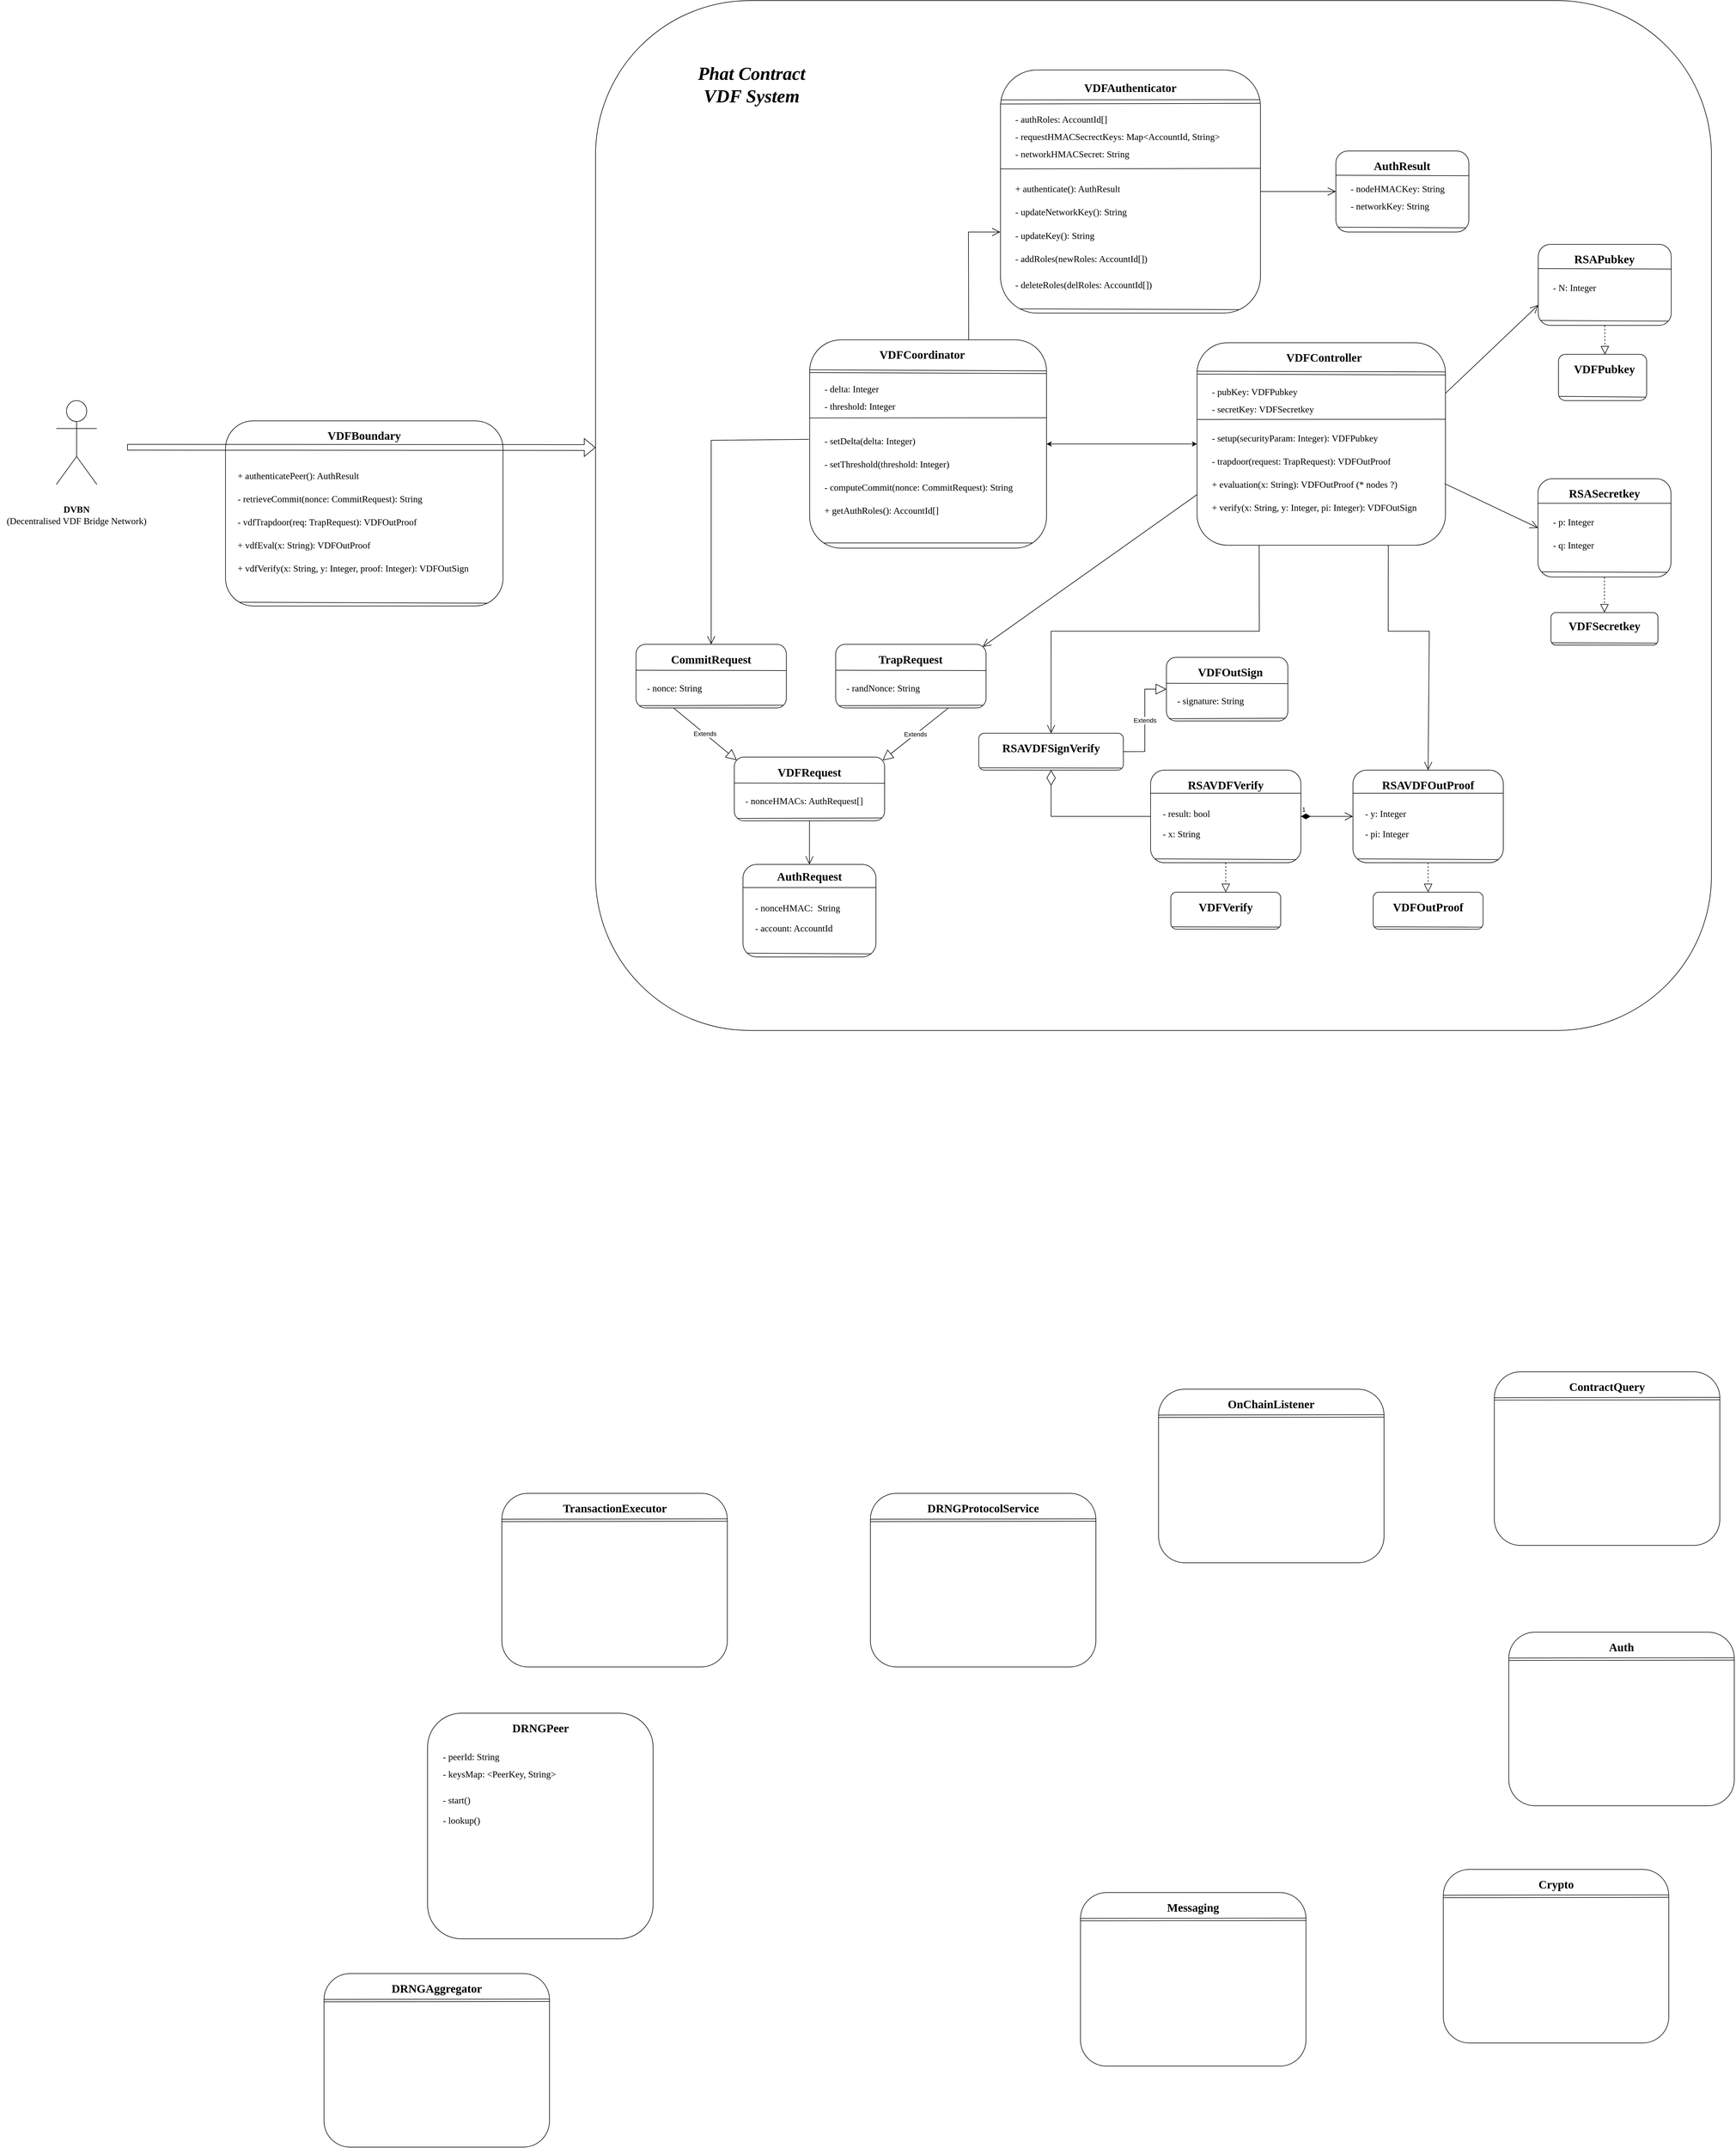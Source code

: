 <mxfile version="21.3.8" type="github">
  <diagram id="C5RBs43oDa-KdzZeNtuy" name="Page-1">
    <mxGraphModel dx="1890" dy="1138" grid="1" gridSize="10" guides="1" tooltips="1" connect="1" arrows="1" fold="1" page="1" pageScale="1" pageWidth="120000" pageHeight="160000" math="0" shadow="0">
      <root>
        <mxCell id="WIyWlLk6GJQsqaUBKTNV-0" />
        <mxCell id="WIyWlLk6GJQsqaUBKTNV-1" parent="WIyWlLk6GJQsqaUBKTNV-0" />
        <mxCell id="UTZD3mQT1YEu26x8JsB_-53" value="" style="group" vertex="1" connectable="0" parent="WIyWlLk6GJQsqaUBKTNV-1">
          <mxGeometry x="160" y="220" width="2960" height="1780" as="geometry" />
        </mxCell>
        <mxCell id="UTZD3mQT1YEu26x8JsB_-52" value="" style="rounded=1;whiteSpace=wrap;html=1;" vertex="1" parent="UTZD3mQT1YEu26x8JsB_-53">
          <mxGeometry x="1030" width="1930" height="1780" as="geometry" />
        </mxCell>
        <mxCell id="3_1_JiswwGQ6XDFufu0A-0" value="" style="rounded=1;whiteSpace=wrap;html=1;" parent="UTZD3mQT1YEu26x8JsB_-53" vertex="1">
          <mxGeometry x="2070.39" y="591.32" width="429.61" height="350" as="geometry" />
        </mxCell>
        <mxCell id="3_1_JiswwGQ6XDFufu0A-1" value="&lt;b&gt;VDFController&lt;/b&gt;" style="text;html=1;strokeColor=none;fillColor=none;align=center;verticalAlign=middle;whiteSpace=wrap;rounded=0;fontFamily=Georgia;fontSize=20;" parent="UTZD3mQT1YEu26x8JsB_-53" vertex="1">
          <mxGeometry x="2210.2" y="591.32" width="160" height="50" as="geometry" />
        </mxCell>
        <mxCell id="3_1_JiswwGQ6XDFufu0A-7" value="&lt;font style=&quot;font-size: 16px;&quot; face=&quot;Georgia&quot;&gt;- pubKey: VDFPubkey&lt;/font&gt;" style="text;strokeColor=none;fillColor=none;align=left;verticalAlign=middle;spacingLeft=4;spacingRight=4;overflow=hidden;points=[[0,0.5],[1,0.5]];portConstraint=eastwest;rotatable=0;whiteSpace=wrap;html=1;" parent="UTZD3mQT1YEu26x8JsB_-53" vertex="1">
          <mxGeometry x="2090.39" y="661.32" width="180" height="30" as="geometry" />
        </mxCell>
        <mxCell id="3_1_JiswwGQ6XDFufu0A-8" value="&lt;font style=&quot;font-size: 16px;&quot; face=&quot;Georgia&quot;&gt;- secretKey: VDFSecretkey&lt;/font&gt;" style="text;strokeColor=none;fillColor=none;align=left;verticalAlign=middle;spacingLeft=4;spacingRight=4;overflow=hidden;points=[[0,0.5],[1,0.5]];portConstraint=eastwest;rotatable=0;whiteSpace=wrap;html=1;" parent="UTZD3mQT1YEu26x8JsB_-53" vertex="1">
          <mxGeometry x="2090.39" y="691.32" width="200" height="30" as="geometry" />
        </mxCell>
        <mxCell id="3_1_JiswwGQ6XDFufu0A-9" value="&lt;font style=&quot;font-size: 16px;&quot; face=&quot;Georgia&quot;&gt;- setup(securityParam: Integer): VDFPubkey&lt;/font&gt;" style="text;strokeColor=none;fillColor=none;align=left;verticalAlign=middle;spacingLeft=4;spacingRight=4;overflow=hidden;points=[[0,0.5],[1,0.5]];portConstraint=eastwest;rotatable=0;whiteSpace=wrap;html=1;" parent="UTZD3mQT1YEu26x8JsB_-53" vertex="1">
          <mxGeometry x="2090.39" y="741.32" width="339.61" height="30" as="geometry" />
        </mxCell>
        <mxCell id="3_1_JiswwGQ6XDFufu0A-10" value="&lt;font style=&quot;font-size: 16px;&quot; face=&quot;Georgia&quot;&gt;- trapdoor(request: TrapRequest): VDFOutProof&lt;/font&gt;" style="text;strokeColor=none;fillColor=none;align=left;verticalAlign=middle;spacingLeft=4;spacingRight=4;overflow=hidden;points=[[0,0.5],[1,0.5]];portConstraint=eastwest;rotatable=0;whiteSpace=wrap;html=1;" parent="UTZD3mQT1YEu26x8JsB_-53" vertex="1">
          <mxGeometry x="2090.39" y="781.32" width="359.61" height="30" as="geometry" />
        </mxCell>
        <mxCell id="3_1_JiswwGQ6XDFufu0A-11" value="&lt;font style=&quot;font-size: 16px;&quot; face=&quot;Georgia&quot;&gt;+ evaluation(x: String): VDFOutProof (* nodes ?)&lt;/font&gt;" style="text;strokeColor=none;fillColor=none;align=left;verticalAlign=middle;spacingLeft=4;spacingRight=4;overflow=hidden;points=[[0,0.5],[1,0.5]];portConstraint=eastwest;rotatable=0;whiteSpace=wrap;html=1;" parent="UTZD3mQT1YEu26x8JsB_-53" vertex="1">
          <mxGeometry x="2090.39" y="821.32" width="369.61" height="30" as="geometry" />
        </mxCell>
        <mxCell id="3_1_JiswwGQ6XDFufu0A-12" value="&lt;font style=&quot;font-size: 16px;&quot; face=&quot;Georgia&quot;&gt;+ verify(x: String, y: Integer, pi: Integer): VDFOutSign&lt;/font&gt;" style="text;strokeColor=none;fillColor=none;align=left;verticalAlign=middle;spacingLeft=4;spacingRight=4;overflow=hidden;points=[[0,0.5],[1,0.5]];portConstraint=eastwest;rotatable=0;whiteSpace=wrap;html=1;" parent="UTZD3mQT1YEu26x8JsB_-53" vertex="1">
          <mxGeometry x="2090.39" y="861.32" width="399.61" height="30" as="geometry" />
        </mxCell>
        <mxCell id="3_1_JiswwGQ6XDFufu0A-29" value="" style="rounded=1;whiteSpace=wrap;html=1;" parent="UTZD3mQT1YEu26x8JsB_-53" vertex="1">
          <mxGeometry x="1400.39" y="586.32" width="409.61" height="360" as="geometry" />
        </mxCell>
        <mxCell id="3_1_JiswwGQ6XDFufu0A-30" value="&lt;b&gt;VDFCoordinator&lt;/b&gt;" style="text;html=1;strokeColor=none;fillColor=none;align=center;verticalAlign=middle;whiteSpace=wrap;rounded=0;fontFamily=Georgia;fontSize=20;" parent="UTZD3mQT1YEu26x8JsB_-53" vertex="1">
          <mxGeometry x="1515.39" y="586.32" width="160" height="50" as="geometry" />
        </mxCell>
        <mxCell id="3_1_JiswwGQ6XDFufu0A-31" value="&lt;font style=&quot;font-size: 16px;&quot; face=&quot;Georgia&quot;&gt;- delta: Integer&lt;/font&gt;" style="text;strokeColor=none;fillColor=none;align=left;verticalAlign=middle;spacingLeft=4;spacingRight=4;overflow=hidden;points=[[0,0.5],[1,0.5]];portConstraint=eastwest;rotatable=0;whiteSpace=wrap;html=1;" parent="UTZD3mQT1YEu26x8JsB_-53" vertex="1">
          <mxGeometry x="1420.39" y="656.32" width="180" height="30" as="geometry" />
        </mxCell>
        <mxCell id="3_1_JiswwGQ6XDFufu0A-32" value="&lt;font style=&quot;font-size: 16px;&quot; face=&quot;Georgia&quot;&gt;- threshold: Integer&lt;/font&gt;" style="text;strokeColor=none;fillColor=none;align=left;verticalAlign=middle;spacingLeft=4;spacingRight=4;overflow=hidden;points=[[0,0.5],[1,0.5]];portConstraint=eastwest;rotatable=0;whiteSpace=wrap;html=1;" parent="UTZD3mQT1YEu26x8JsB_-53" vertex="1">
          <mxGeometry x="1420.39" y="686.32" width="170" height="30" as="geometry" />
        </mxCell>
        <mxCell id="3_1_JiswwGQ6XDFufu0A-33" value="&lt;font style=&quot;font-size: 16px;&quot; face=&quot;Georgia&quot;&gt;- setDelta(delta: Integer)&lt;/font&gt;" style="text;strokeColor=none;fillColor=none;align=left;verticalAlign=middle;spacingLeft=4;spacingRight=4;overflow=hidden;points=[[0,0.5],[1,0.5]];portConstraint=eastwest;rotatable=0;whiteSpace=wrap;html=1;" parent="UTZD3mQT1YEu26x8JsB_-53" vertex="1">
          <mxGeometry x="1420.39" y="746.32" width="290" height="30" as="geometry" />
        </mxCell>
        <mxCell id="3_1_JiswwGQ6XDFufu0A-34" value="&lt;font style=&quot;font-size: 16px;&quot; face=&quot;Georgia&quot;&gt;- setThreshold(threshold: Integer)&lt;/font&gt;" style="text;strokeColor=none;fillColor=none;align=left;verticalAlign=middle;spacingLeft=4;spacingRight=4;overflow=hidden;points=[[0,0.5],[1,0.5]];portConstraint=eastwest;rotatable=0;whiteSpace=wrap;html=1;" parent="UTZD3mQT1YEu26x8JsB_-53" vertex="1">
          <mxGeometry x="1420.39" y="786.32" width="370" height="30" as="geometry" />
        </mxCell>
        <mxCell id="3_1_JiswwGQ6XDFufu0A-35" value="&lt;font style=&quot;font-size: 16px;&quot; face=&quot;Georgia&quot;&gt;- computeCommit(nonce: CommitRequest): String&lt;/font&gt;" style="text;strokeColor=none;fillColor=none;align=left;verticalAlign=middle;spacingLeft=4;spacingRight=4;overflow=hidden;points=[[0,0.5],[1,0.5]];portConstraint=eastwest;rotatable=0;whiteSpace=wrap;html=1;" parent="UTZD3mQT1YEu26x8JsB_-53" vertex="1">
          <mxGeometry x="1420.39" y="826.32" width="369.61" height="30" as="geometry" />
        </mxCell>
        <mxCell id="3_1_JiswwGQ6XDFufu0A-36" value="&lt;font style=&quot;font-size: 16px;&quot; face=&quot;Georgia&quot;&gt;+ getAuthRoles(): AccountId[]&lt;/font&gt;" style="text;strokeColor=none;fillColor=none;align=left;verticalAlign=middle;spacingLeft=4;spacingRight=4;overflow=hidden;points=[[0,0.5],[1,0.5]];portConstraint=eastwest;rotatable=0;whiteSpace=wrap;html=1;" parent="UTZD3mQT1YEu26x8JsB_-53" vertex="1">
          <mxGeometry x="1420.39" y="866.32" width="290" height="30" as="geometry" />
        </mxCell>
        <mxCell id="3_1_JiswwGQ6XDFufu0A-37" value="" style="rounded=1;whiteSpace=wrap;html=1;" parent="UTZD3mQT1YEu26x8JsB_-53" vertex="1">
          <mxGeometry x="1730.39" y="120" width="449.61" height="420" as="geometry" />
        </mxCell>
        <mxCell id="3_1_JiswwGQ6XDFufu0A-38" value="&lt;b&gt;VDFAuthenticator&lt;/b&gt;" style="text;html=1;strokeColor=none;fillColor=none;align=center;verticalAlign=middle;whiteSpace=wrap;rounded=0;fontFamily=Georgia;fontSize=20;" parent="UTZD3mQT1YEu26x8JsB_-53" vertex="1">
          <mxGeometry x="1875.2" y="130" width="160" height="40" as="geometry" />
        </mxCell>
        <mxCell id="3_1_JiswwGQ6XDFufu0A-39" value="&lt;font style=&quot;font-size: 16px;&quot; face=&quot;Georgia&quot;&gt;- authRoles: AccountId[]&lt;/font&gt;" style="text;strokeColor=none;fillColor=none;align=left;verticalAlign=middle;spacingLeft=4;spacingRight=4;overflow=hidden;points=[[0,0.5],[1,0.5]];portConstraint=eastwest;rotatable=0;whiteSpace=wrap;html=1;" parent="UTZD3mQT1YEu26x8JsB_-53" vertex="1">
          <mxGeometry x="1750" y="190" width="199.61" height="30" as="geometry" />
        </mxCell>
        <mxCell id="3_1_JiswwGQ6XDFufu0A-41" value="&lt;font style=&quot;font-size: 16px;&quot; face=&quot;Georgia&quot;&gt;- updateKey(): String&lt;/font&gt;" style="text;strokeColor=none;fillColor=none;align=left;verticalAlign=middle;spacingLeft=4;spacingRight=4;overflow=hidden;points=[[0,0.5],[1,0.5]];portConstraint=eastwest;rotatable=0;whiteSpace=wrap;html=1;" parent="UTZD3mQT1YEu26x8JsB_-53" vertex="1">
          <mxGeometry x="1750.0" y="391.32" width="290" height="30" as="geometry" />
        </mxCell>
        <mxCell id="3_1_JiswwGQ6XDFufu0A-42" value="&lt;font style=&quot;font-size: 16px;&quot; face=&quot;Georgia&quot;&gt;- addRoles(newRoles: AccountId[])&lt;/font&gt;" style="text;strokeColor=none;fillColor=none;align=left;verticalAlign=middle;spacingLeft=4;spacingRight=4;overflow=hidden;points=[[0,0.5],[1,0.5]];portConstraint=eastwest;rotatable=0;whiteSpace=wrap;html=1;" parent="UTZD3mQT1YEu26x8JsB_-53" vertex="1">
          <mxGeometry x="1750.0" y="431.32" width="290" height="30" as="geometry" />
        </mxCell>
        <mxCell id="3_1_JiswwGQ6XDFufu0A-43" value="&lt;font style=&quot;font-size: 16px;&quot; face=&quot;Georgia&quot;&gt;- deleteRoles(delRoles: AccountId[])&lt;/font&gt;" style="text;strokeColor=none;fillColor=none;align=left;verticalAlign=middle;spacingLeft=4;spacingRight=4;overflow=hidden;points=[[0,0.5],[1,0.5]];portConstraint=eastwest;rotatable=0;whiteSpace=wrap;html=1;" parent="UTZD3mQT1YEu26x8JsB_-53" vertex="1">
          <mxGeometry x="1750.39" y="476.32" width="290" height="30" as="geometry" />
        </mxCell>
        <mxCell id="3_1_JiswwGQ6XDFufu0A-45" value="" style="rounded=1;whiteSpace=wrap;html=1;" parent="UTZD3mQT1YEu26x8JsB_-53" vertex="1">
          <mxGeometry x="2660.46" y="421.32" width="230" height="140" as="geometry" />
        </mxCell>
        <mxCell id="3_1_JiswwGQ6XDFufu0A-46" value="&lt;b&gt;RSAPubkey&lt;/b&gt;" style="text;html=1;strokeColor=none;fillColor=none;align=center;verticalAlign=middle;whiteSpace=wrap;rounded=0;fontFamily=Georgia;fontSize=20;" parent="UTZD3mQT1YEu26x8JsB_-53" vertex="1">
          <mxGeometry x="2695.46" y="421.32" width="160" height="50" as="geometry" />
        </mxCell>
        <mxCell id="3_1_JiswwGQ6XDFufu0A-47" value="&lt;font style=&quot;font-size: 16px;&quot; face=&quot;Georgia&quot;&gt;- N: Integer&lt;/font&gt;" style="text;strokeColor=none;fillColor=none;align=left;verticalAlign=middle;spacingLeft=4;spacingRight=4;overflow=hidden;points=[[0,0.5],[1,0.5]];portConstraint=eastwest;rotatable=0;whiteSpace=wrap;html=1;" parent="UTZD3mQT1YEu26x8JsB_-53" vertex="1">
          <mxGeometry x="2680.46" y="481.32" width="180" height="30" as="geometry" />
        </mxCell>
        <mxCell id="3_1_JiswwGQ6XDFufu0A-53" value="" style="rounded=1;whiteSpace=wrap;html=1;" parent="UTZD3mQT1YEu26x8JsB_-53" vertex="1">
          <mxGeometry x="2695.46" y="611.32" width="152.5" height="80" as="geometry" />
        </mxCell>
        <mxCell id="3_1_JiswwGQ6XDFufu0A-54" value="&lt;b&gt;VDFPubkey&lt;/b&gt;" style="text;html=1;strokeColor=none;fillColor=none;align=center;verticalAlign=middle;whiteSpace=wrap;rounded=0;fontFamily=Georgia;fontSize=20;" parent="UTZD3mQT1YEu26x8JsB_-53" vertex="1">
          <mxGeometry x="2695.46" y="616.32" width="160" height="40" as="geometry" />
        </mxCell>
        <mxCell id="3_1_JiswwGQ6XDFufu0A-56" value="" style="rounded=1;whiteSpace=wrap;html=1;" parent="UTZD3mQT1YEu26x8JsB_-53" vertex="1">
          <mxGeometry x="2660" y="826.32" width="230" height="170" as="geometry" />
        </mxCell>
        <mxCell id="3_1_JiswwGQ6XDFufu0A-57" value="&lt;b&gt;RSASecretkey&lt;/b&gt;" style="text;html=1;strokeColor=none;fillColor=none;align=center;verticalAlign=middle;whiteSpace=wrap;rounded=0;fontFamily=Georgia;fontSize=20;" parent="UTZD3mQT1YEu26x8JsB_-53" vertex="1">
          <mxGeometry x="2695" y="826.32" width="160" height="50" as="geometry" />
        </mxCell>
        <mxCell id="3_1_JiswwGQ6XDFufu0A-58" value="&lt;font style=&quot;font-size: 16px;&quot; face=&quot;Georgia&quot;&gt;- p: Integer&lt;/font&gt;" style="text;strokeColor=none;fillColor=none;align=left;verticalAlign=middle;spacingLeft=4;spacingRight=4;overflow=hidden;points=[[0,0.5],[1,0.5]];portConstraint=eastwest;rotatable=0;whiteSpace=wrap;html=1;" parent="UTZD3mQT1YEu26x8JsB_-53" vertex="1">
          <mxGeometry x="2680" y="886.32" width="180" height="30" as="geometry" />
        </mxCell>
        <mxCell id="3_1_JiswwGQ6XDFufu0A-59" value="" style="rounded=1;whiteSpace=wrap;html=1;" parent="UTZD3mQT1YEu26x8JsB_-53" vertex="1">
          <mxGeometry x="2682.5" y="1057.78" width="185" height="56.18" as="geometry" />
        </mxCell>
        <mxCell id="3_1_JiswwGQ6XDFufu0A-60" value="&lt;b&gt;VDFSecretkey&lt;/b&gt;" style="text;html=1;strokeColor=none;fillColor=none;align=center;verticalAlign=middle;whiteSpace=wrap;rounded=0;fontFamily=Georgia;fontSize=20;" parent="UTZD3mQT1YEu26x8JsB_-53" vertex="1">
          <mxGeometry x="2695" y="1057.78" width="160" height="43.82" as="geometry" />
        </mxCell>
        <mxCell id="3_1_JiswwGQ6XDFufu0A-61" value="&lt;font style=&quot;font-size: 16px;&quot; face=&quot;Georgia&quot;&gt;- q: Integer&lt;/font&gt;" style="text;strokeColor=none;fillColor=none;align=left;verticalAlign=middle;spacingLeft=4;spacingRight=4;overflow=hidden;points=[[0,0.5],[1,0.5]];portConstraint=eastwest;rotatable=0;whiteSpace=wrap;html=1;" parent="UTZD3mQT1YEu26x8JsB_-53" vertex="1">
          <mxGeometry x="2680" y="926.32" width="180" height="30" as="geometry" />
        </mxCell>
        <mxCell id="3_1_JiswwGQ6XDFufu0A-62" value="" style="endArrow=block;dashed=1;endFill=0;endSize=12;html=1;rounded=0;exitX=0.5;exitY=1;exitDx=0;exitDy=0;entryX=0.527;entryY=0.004;entryDx=0;entryDy=0;entryPerimeter=0;" parent="UTZD3mQT1YEu26x8JsB_-53" source="3_1_JiswwGQ6XDFufu0A-45" target="3_1_JiswwGQ6XDFufu0A-53" edge="1">
          <mxGeometry width="160" relative="1" as="geometry">
            <mxPoint x="3170.46" y="731.32" as="sourcePoint" />
            <mxPoint x="2775.96" y="641.32" as="targetPoint" />
          </mxGeometry>
        </mxCell>
        <mxCell id="3_1_JiswwGQ6XDFufu0A-64" value="" style="endArrow=block;dashed=1;endFill=0;endSize=12;html=1;rounded=0;entryX=0.5;entryY=0;entryDx=0;entryDy=0;exitX=0.5;exitY=1;exitDx=0;exitDy=0;" parent="UTZD3mQT1YEu26x8JsB_-53" source="3_1_JiswwGQ6XDFufu0A-56" target="3_1_JiswwGQ6XDFufu0A-59" edge="1">
          <mxGeometry width="160" relative="1" as="geometry">
            <mxPoint x="2540" y="1026.32" as="sourcePoint" />
            <mxPoint x="2600" y="1116.32" as="targetPoint" />
          </mxGeometry>
        </mxCell>
        <mxCell id="3_1_JiswwGQ6XDFufu0A-66" value="" style="endArrow=open;endFill=1;endSize=12;html=1;rounded=0;exitX=1;exitY=0.25;exitDx=0;exitDy=0;entryX=0;entryY=0.75;entryDx=0;entryDy=0;" parent="UTZD3mQT1YEu26x8JsB_-53" source="3_1_JiswwGQ6XDFufu0A-0" target="3_1_JiswwGQ6XDFufu0A-45" edge="1">
          <mxGeometry width="160" relative="1" as="geometry">
            <mxPoint x="2200.39" y="861.32" as="sourcePoint" />
            <mxPoint x="2940.39" y="501.32" as="targetPoint" />
          </mxGeometry>
        </mxCell>
        <mxCell id="3_1_JiswwGQ6XDFufu0A-67" value="" style="endArrow=open;endFill=1;endSize=12;html=1;rounded=0;exitX=0.997;exitY=0.696;exitDx=0;exitDy=0;entryX=0;entryY=0.5;entryDx=0;entryDy=0;exitPerimeter=0;" parent="UTZD3mQT1YEu26x8JsB_-53" source="3_1_JiswwGQ6XDFufu0A-0" target="3_1_JiswwGQ6XDFufu0A-56" edge="1">
          <mxGeometry width="160" relative="1" as="geometry">
            <mxPoint x="2020.39" y="1011.32" as="sourcePoint" />
            <mxPoint x="1740.39" y="913.32" as="targetPoint" />
          </mxGeometry>
        </mxCell>
        <mxCell id="3_1_JiswwGQ6XDFufu0A-72" value="" style="rounded=1;whiteSpace=wrap;html=1;" parent="UTZD3mQT1YEu26x8JsB_-53" vertex="1">
          <mxGeometry x="390" y="726.32" width="480" height="320" as="geometry" />
        </mxCell>
        <mxCell id="3_1_JiswwGQ6XDFufu0A-73" value="&lt;b&gt;VDFBoundary&lt;/b&gt;" style="text;html=1;strokeColor=none;fillColor=none;align=center;verticalAlign=middle;whiteSpace=wrap;rounded=0;fontFamily=Georgia;fontSize=20;" parent="UTZD3mQT1YEu26x8JsB_-53" vertex="1">
          <mxGeometry x="550" y="726.32" width="160" height="50" as="geometry" />
        </mxCell>
        <mxCell id="3_1_JiswwGQ6XDFufu0A-74" value="&lt;font style=&quot;font-size: 16px;&quot; face=&quot;Georgia&quot;&gt;+ authenticatePeer(): AuthResult&lt;/font&gt;" style="text;strokeColor=none;fillColor=none;align=left;verticalAlign=middle;spacingLeft=4;spacingRight=4;overflow=hidden;points=[[0,0.5],[1,0.5]];portConstraint=eastwest;rotatable=0;whiteSpace=wrap;html=1;" parent="UTZD3mQT1YEu26x8JsB_-53" vertex="1">
          <mxGeometry x="405" y="806.32" width="245" height="30" as="geometry" />
        </mxCell>
        <mxCell id="3_1_JiswwGQ6XDFufu0A-75" value="&lt;font style=&quot;font-size: 16px;&quot; face=&quot;Georgia&quot;&gt;- retrieveCommit(nonce: CommitRequest): String&lt;/font&gt;" style="text;strokeColor=none;fillColor=none;align=left;verticalAlign=middle;spacingLeft=4;spacingRight=4;overflow=hidden;points=[[0,0.5],[1,0.5]];portConstraint=eastwest;rotatable=0;whiteSpace=wrap;html=1;" parent="UTZD3mQT1YEu26x8JsB_-53" vertex="1">
          <mxGeometry x="405" y="846.32" width="385" height="30" as="geometry" />
        </mxCell>
        <mxCell id="3_1_JiswwGQ6XDFufu0A-77" value="&lt;font style=&quot;font-size: 16px;&quot; face=&quot;Georgia&quot;&gt;- vdfTrapdoor(req: TrapRequest): VDFOutProof&lt;/font&gt;" style="text;strokeColor=none;fillColor=none;align=left;verticalAlign=middle;spacingLeft=4;spacingRight=4;overflow=hidden;points=[[0,0.5],[1,0.5]];portConstraint=eastwest;rotatable=0;whiteSpace=wrap;html=1;" parent="UTZD3mQT1YEu26x8JsB_-53" vertex="1">
          <mxGeometry x="405" y="886.32" width="375" height="30" as="geometry" />
        </mxCell>
        <mxCell id="3_1_JiswwGQ6XDFufu0A-78" value="&lt;font style=&quot;font-size: 16px;&quot; face=&quot;Georgia&quot;&gt;+ vdfEval(x: String): VDFOutProof&lt;/font&gt;" style="text;strokeColor=none;fillColor=none;align=left;verticalAlign=middle;spacingLeft=4;spacingRight=4;overflow=hidden;points=[[0,0.5],[1,0.5]];portConstraint=eastwest;rotatable=0;whiteSpace=wrap;html=1;" parent="UTZD3mQT1YEu26x8JsB_-53" vertex="1">
          <mxGeometry x="405" y="926.32" width="295" height="30" as="geometry" />
        </mxCell>
        <mxCell id="3_1_JiswwGQ6XDFufu0A-79" value="&lt;font style=&quot;font-size: 16px;&quot; face=&quot;Georgia&quot;&gt;+ vdfVerify(x: String, y: Integer, proof: Integer): VDFOutSign&lt;/font&gt;" style="text;strokeColor=none;fillColor=none;align=left;verticalAlign=middle;spacingLeft=4;spacingRight=4;overflow=hidden;points=[[0,0.5],[1,0.5]];portConstraint=eastwest;rotatable=0;whiteSpace=wrap;html=1;" parent="UTZD3mQT1YEu26x8JsB_-53" vertex="1">
          <mxGeometry x="405" y="966.32" width="445" height="30" as="geometry" />
        </mxCell>
        <mxCell id="3_1_JiswwGQ6XDFufu0A-80" value="" style="endArrow=open;endFill=1;endSize=12;html=1;rounded=0;exitX=0.77;exitY=1.001;exitDx=0;exitDy=0;entryX=0.5;entryY=0;entryDx=0;entryDy=0;exitPerimeter=0;" parent="UTZD3mQT1YEu26x8JsB_-53" source="3_1_JiswwGQ6XDFufu0A-0" target="dONdPEmkpNlLmObzI7pI-32" edge="1">
          <mxGeometry width="160" relative="1" as="geometry">
            <mxPoint x="2080.39" y="863.32" as="sourcePoint" />
            <mxPoint x="2472.32" y="1160.58" as="targetPoint" />
            <Array as="points">
              <mxPoint x="2401" y="1090" />
              <mxPoint x="2472" y="1090" />
            </Array>
          </mxGeometry>
        </mxCell>
        <mxCell id="dONdPEmkpNlLmObzI7pI-0" value="" style="endArrow=none;html=1;rounded=0;exitX=-0.001;exitY=0.141;exitDx=0;exitDy=0;exitPerimeter=0;entryX=1;entryY=0.144;entryDx=0;entryDy=0;entryPerimeter=0;" parent="UTZD3mQT1YEu26x8JsB_-53" source="3_1_JiswwGQ6XDFufu0A-0" target="3_1_JiswwGQ6XDFufu0A-0" edge="1">
          <mxGeometry width="50" height="50" relative="1" as="geometry">
            <mxPoint x="2770.39" y="981.32" as="sourcePoint" />
            <mxPoint x="2820.39" y="931.32" as="targetPoint" />
          </mxGeometry>
        </mxCell>
        <mxCell id="dONdPEmkpNlLmObzI7pI-1" value="" style="endArrow=none;html=1;rounded=0;exitX=0.001;exitY=0.155;exitDx=0;exitDy=0;exitPerimeter=0;entryX=1;entryY=0.159;entryDx=0;entryDy=0;entryPerimeter=0;" parent="UTZD3mQT1YEu26x8JsB_-53" source="3_1_JiswwGQ6XDFufu0A-0" target="3_1_JiswwGQ6XDFufu0A-0" edge="1">
          <mxGeometry width="50" height="50" relative="1" as="geometry">
            <mxPoint x="2080.39" y="650.32" as="sourcePoint" />
            <mxPoint x="2470.39" y="651.32" as="targetPoint" />
          </mxGeometry>
        </mxCell>
        <mxCell id="dONdPEmkpNlLmObzI7pI-2" value="" style="endArrow=none;html=1;rounded=0;exitX=0;exitY=0.379;exitDx=0;exitDy=0;exitPerimeter=0;entryX=1.001;entryY=0.378;entryDx=0;entryDy=0;entryPerimeter=0;" parent="UTZD3mQT1YEu26x8JsB_-53" source="3_1_JiswwGQ6XDFufu0A-0" target="3_1_JiswwGQ6XDFufu0A-0" edge="1">
          <mxGeometry width="50" height="50" relative="1" as="geometry">
            <mxPoint x="2080.39" y="655.32" as="sourcePoint" />
            <mxPoint x="2470.39" y="657.32" as="targetPoint" />
          </mxGeometry>
        </mxCell>
        <mxCell id="dONdPEmkpNlLmObzI7pI-3" value="" style="endArrow=none;html=1;rounded=0;exitX=0.004;exitY=0.908;exitDx=0;exitDy=0;exitPerimeter=0;entryX=0.992;entryY=0.926;entryDx=0;entryDy=0;entryPerimeter=0;" parent="UTZD3mQT1YEu26x8JsB_-53" source="3_1_JiswwGQ6XDFufu0A-53" target="3_1_JiswwGQ6XDFufu0A-53" edge="1">
          <mxGeometry width="50" height="50" relative="1" as="geometry">
            <mxPoint x="2917.96" y="701.32" as="sourcePoint" />
            <mxPoint x="2927.96" y="681.32" as="targetPoint" />
          </mxGeometry>
        </mxCell>
        <mxCell id="dONdPEmkpNlLmObzI7pI-4" value="" style="endArrow=none;html=1;rounded=0;exitX=0.017;exitY=0.94;exitDx=0;exitDy=0;exitPerimeter=0;entryX=0.979;entryY=0.948;entryDx=0;entryDy=0;entryPerimeter=0;" parent="UTZD3mQT1YEu26x8JsB_-53" source="3_1_JiswwGQ6XDFufu0A-45" target="3_1_JiswwGQ6XDFufu0A-45" edge="1">
          <mxGeometry width="50" height="50" relative="1" as="geometry">
            <mxPoint x="2662.46" y="516.32" as="sourcePoint" />
            <mxPoint x="2890.46" y="517.32" as="targetPoint" />
          </mxGeometry>
        </mxCell>
        <mxCell id="dONdPEmkpNlLmObzI7pI-5" value="" style="endArrow=none;html=1;rounded=0;exitX=-0.002;exitY=0.299;exitDx=0;exitDy=0;exitPerimeter=0;entryX=0.999;entryY=0.305;entryDx=0;entryDy=0;entryPerimeter=0;" parent="UTZD3mQT1YEu26x8JsB_-53" source="3_1_JiswwGQ6XDFufu0A-45" target="3_1_JiswwGQ6XDFufu0A-45" edge="1">
          <mxGeometry width="50" height="50" relative="1" as="geometry">
            <mxPoint x="2660.46" y="471.32" as="sourcePoint" />
            <mxPoint x="2882.46" y="472.32" as="targetPoint" />
          </mxGeometry>
        </mxCell>
        <mxCell id="dONdPEmkpNlLmObzI7pI-7" value="" style="endArrow=none;html=1;rounded=0;exitX=0;exitY=0.25;exitDx=0;exitDy=0;entryX=1;entryY=0.25;entryDx=0;entryDy=0;" parent="UTZD3mQT1YEu26x8JsB_-53" source="3_1_JiswwGQ6XDFufu0A-56" target="3_1_JiswwGQ6XDFufu0A-56" edge="1">
          <mxGeometry width="50" height="50" relative="1" as="geometry">
            <mxPoint x="2690" y="936.32" as="sourcePoint" />
            <mxPoint x="2740" y="886.32" as="targetPoint" />
          </mxGeometry>
        </mxCell>
        <mxCell id="dONdPEmkpNlLmObzI7pI-8" value="" style="endArrow=none;html=1;rounded=0;exitX=0.026;exitY=0.948;exitDx=0;exitDy=0;exitPerimeter=0;entryX=0.97;entryY=0.952;entryDx=0;entryDy=0;entryPerimeter=0;" parent="UTZD3mQT1YEu26x8JsB_-53" source="3_1_JiswwGQ6XDFufu0A-56" target="3_1_JiswwGQ6XDFufu0A-56" edge="1">
          <mxGeometry width="50" height="50" relative="1" as="geometry">
            <mxPoint x="2670" y="879.32" as="sourcePoint" />
            <mxPoint x="2880" y="987.32" as="targetPoint" />
          </mxGeometry>
        </mxCell>
        <mxCell id="dONdPEmkpNlLmObzI7pI-9" value="" style="endArrow=none;html=1;rounded=0;exitX=0.008;exitY=0.928;exitDx=0;exitDy=0;exitPerimeter=0;entryX=0.991;entryY=0.938;entryDx=0;entryDy=0;entryPerimeter=0;" parent="UTZD3mQT1YEu26x8JsB_-53" source="3_1_JiswwGQ6XDFufu0A-59" target="3_1_JiswwGQ6XDFufu0A-59" edge="1">
          <mxGeometry width="50" height="50" relative="1" as="geometry">
            <mxPoint x="2870" y="1027.78" as="sourcePoint" />
            <mxPoint x="2920" y="977.78" as="targetPoint" />
          </mxGeometry>
        </mxCell>
        <mxCell id="dONdPEmkpNlLmObzI7pI-12" value="" style="endArrow=none;html=1;rounded=0;exitX=-0.001;exitY=0.144;exitDx=0;exitDy=0;exitPerimeter=0;entryX=1.001;entryY=0.149;entryDx=0;entryDy=0;entryPerimeter=0;" parent="UTZD3mQT1YEu26x8JsB_-53" source="3_1_JiswwGQ6XDFufu0A-29" target="3_1_JiswwGQ6XDFufu0A-29" edge="1">
          <mxGeometry width="50" height="50" relative="1" as="geometry">
            <mxPoint x="1880.39" y="801.32" as="sourcePoint" />
            <mxPoint x="1790.39" y="641.32" as="targetPoint" />
          </mxGeometry>
        </mxCell>
        <mxCell id="dONdPEmkpNlLmObzI7pI-13" value="" style="endArrow=none;html=1;rounded=0;exitX=0;exitY=0.157;exitDx=0;exitDy=0;exitPerimeter=0;entryX=0.999;entryY=0.162;entryDx=0;entryDy=0;entryPerimeter=0;" parent="UTZD3mQT1YEu26x8JsB_-53" source="3_1_JiswwGQ6XDFufu0A-29" target="3_1_JiswwGQ6XDFufu0A-29" edge="1">
          <mxGeometry width="50" height="50" relative="1" as="geometry">
            <mxPoint x="1410.39" y="648.32" as="sourcePoint" />
            <mxPoint x="1800.39" y="650.32" as="targetPoint" />
          </mxGeometry>
        </mxCell>
        <mxCell id="dONdPEmkpNlLmObzI7pI-14" value="" style="endArrow=none;html=1;rounded=0;exitX=0.062;exitY=0.975;exitDx=0;exitDy=0;exitPerimeter=0;entryX=0.942;entryY=0.975;entryDx=0;entryDy=0;entryPerimeter=0;" parent="UTZD3mQT1YEu26x8JsB_-53" source="3_1_JiswwGQ6XDFufu0A-29" target="3_1_JiswwGQ6XDFufu0A-29" edge="1">
          <mxGeometry width="50" height="50" relative="1" as="geometry">
            <mxPoint x="1410.39" y="911.32" as="sourcePoint" />
            <mxPoint x="1800.39" y="912.32" as="targetPoint" />
          </mxGeometry>
        </mxCell>
        <mxCell id="dONdPEmkpNlLmObzI7pI-15" value="" style="endArrow=none;html=1;rounded=0;exitX=0;exitY=0.375;exitDx=0;exitDy=0;exitPerimeter=0;entryX=0.999;entryY=0.374;entryDx=0;entryDy=0;entryPerimeter=0;" parent="UTZD3mQT1YEu26x8JsB_-53" source="3_1_JiswwGQ6XDFufu0A-29" target="3_1_JiswwGQ6XDFufu0A-29" edge="1">
          <mxGeometry width="50" height="50" relative="1" as="geometry">
            <mxPoint x="1500.39" y="751.32" as="sourcePoint" />
            <mxPoint x="1790.39" y="721.32" as="targetPoint" />
          </mxGeometry>
        </mxCell>
        <mxCell id="dONdPEmkpNlLmObzI7pI-23" value="" style="endArrow=none;html=1;rounded=0;exitX=0.05;exitY=0.98;exitDx=0;exitDy=0;exitPerimeter=0;entryX=0.944;entryY=0.985;entryDx=0;entryDy=0;entryPerimeter=0;" parent="UTZD3mQT1YEu26x8JsB_-53" source="3_1_JiswwGQ6XDFufu0A-72" target="3_1_JiswwGQ6XDFufu0A-72" edge="1">
          <mxGeometry width="50" height="50" relative="1" as="geometry">
            <mxPoint x="920" y="996.32" as="sourcePoint" />
            <mxPoint x="970" y="946.32" as="targetPoint" />
          </mxGeometry>
        </mxCell>
        <mxCell id="dONdPEmkpNlLmObzI7pI-31" value="" style="rounded=1;whiteSpace=wrap;html=1;" parent="UTZD3mQT1YEu26x8JsB_-53" vertex="1">
          <mxGeometry x="2340" y="1330" width="260" height="160" as="geometry" />
        </mxCell>
        <mxCell id="dONdPEmkpNlLmObzI7pI-32" value="&lt;b&gt;RSAVDFOutProof&lt;/b&gt;" style="text;html=1;strokeColor=none;fillColor=none;align=center;verticalAlign=middle;whiteSpace=wrap;rounded=0;fontFamily=Georgia;fontSize=20;" parent="UTZD3mQT1YEu26x8JsB_-53" vertex="1">
          <mxGeometry x="2390" y="1330" width="160" height="50" as="geometry" />
        </mxCell>
        <mxCell id="dONdPEmkpNlLmObzI7pI-33" value="&lt;font style=&quot;font-size: 16px;&quot; face=&quot;Georgia&quot;&gt;- y: Integer&amp;nbsp;&lt;/font&gt;" style="text;strokeColor=none;fillColor=none;align=left;verticalAlign=middle;spacingLeft=4;spacingRight=4;overflow=hidden;points=[[0,0.5],[1,0.5]];portConstraint=eastwest;rotatable=0;whiteSpace=wrap;html=1;" parent="UTZD3mQT1YEu26x8JsB_-53" vertex="1">
          <mxGeometry x="2355" y="1390" width="235" height="30" as="geometry" />
        </mxCell>
        <mxCell id="dONdPEmkpNlLmObzI7pI-34" value="&lt;font style=&quot;font-size: 16px;&quot; face=&quot;Georgia&quot;&gt;- pi: Integer&lt;/font&gt;" style="text;strokeColor=none;fillColor=none;align=left;verticalAlign=middle;spacingLeft=4;spacingRight=4;overflow=hidden;points=[[0,0.5],[1,0.5]];portConstraint=eastwest;rotatable=0;whiteSpace=wrap;html=1;" parent="UTZD3mQT1YEu26x8JsB_-53" vertex="1">
          <mxGeometry x="2355" y="1425" width="180" height="30" as="geometry" />
        </mxCell>
        <mxCell id="dONdPEmkpNlLmObzI7pI-35" value="" style="rounded=1;whiteSpace=wrap;html=1;" parent="UTZD3mQT1YEu26x8JsB_-53" vertex="1">
          <mxGeometry x="2375" y="1541.05" width="190" height="63.81" as="geometry" />
        </mxCell>
        <mxCell id="dONdPEmkpNlLmObzI7pI-36" value="&lt;b&gt;VDFOutProof&lt;/b&gt;" style="text;html=1;strokeColor=none;fillColor=none;align=center;verticalAlign=middle;whiteSpace=wrap;rounded=0;fontFamily=Georgia;fontSize=20;" parent="UTZD3mQT1YEu26x8JsB_-53" vertex="1">
          <mxGeometry x="2390" y="1541.05" width="160" height="50" as="geometry" />
        </mxCell>
        <mxCell id="dONdPEmkpNlLmObzI7pI-39" value="" style="endArrow=block;dashed=1;endFill=0;endSize=12;html=1;rounded=0;exitX=0.5;exitY=1;exitDx=0;exitDy=0;entryX=0.5;entryY=0;entryDx=0;entryDy=0;" parent="UTZD3mQT1YEu26x8JsB_-53" source="dONdPEmkpNlLmObzI7pI-31" target="dONdPEmkpNlLmObzI7pI-36" edge="1">
          <mxGeometry width="160" relative="1" as="geometry">
            <mxPoint x="3137.5" y="1450" as="sourcePoint" />
            <mxPoint x="3297.5" y="1450" as="targetPoint" />
          </mxGeometry>
        </mxCell>
        <mxCell id="LTDBiNSd2jul_zr3KSY6-10" value="&lt;font style=&quot;font-size: 31px;&quot; face=&quot;Georgia&quot;&gt;&lt;i style=&quot;font-size: 32px;&quot;&gt;&lt;b&gt;Phat Contract&lt;br&gt;VDF System&lt;/b&gt;&lt;/i&gt;&lt;br&gt;&lt;/font&gt;" style="text;html=1;strokeColor=none;fillColor=none;align=center;verticalAlign=middle;whiteSpace=wrap;rounded=0;" parent="UTZD3mQT1YEu26x8JsB_-53" vertex="1">
          <mxGeometry x="1170.0" y="80" width="259.61" height="130" as="geometry" />
        </mxCell>
        <mxCell id="LTDBiNSd2jul_zr3KSY6-11" value="" style="shape=flexArrow;endArrow=classic;html=1;rounded=0;entryX=0;entryY=0.434;entryDx=0;entryDy=0;entryPerimeter=0;" parent="UTZD3mQT1YEu26x8JsB_-53" edge="1" target="UTZD3mQT1YEu26x8JsB_-52">
          <mxGeometry width="50" height="50" relative="1" as="geometry">
            <mxPoint x="220" y="772" as="sourcePoint" />
            <mxPoint x="1027.6" y="772.46" as="targetPoint" />
          </mxGeometry>
        </mxCell>
        <mxCell id="LTDBiNSd2jul_zr3KSY6-12" value="" style="shape=umlActor;verticalLabelPosition=bottom;verticalAlign=top;html=1;" parent="UTZD3mQT1YEu26x8JsB_-53" vertex="1">
          <mxGeometry x="97.5" y="691.32" width="70" height="145" as="geometry" />
        </mxCell>
        <mxCell id="LTDBiNSd2jul_zr3KSY6-16" value="&lt;font style=&quot;font-size: 16px;&quot; face=&quot;Georgia&quot;&gt;&lt;b&gt;DVBN&lt;br&gt;&lt;/b&gt;(Decentralised VDF Bridge Network)&lt;br&gt;&lt;/font&gt;" style="text;html=1;strokeColor=none;fillColor=none;align=center;verticalAlign=middle;whiteSpace=wrap;rounded=0;" parent="UTZD3mQT1YEu26x8JsB_-53" vertex="1">
          <mxGeometry y="846.32" width="265" height="85" as="geometry" />
        </mxCell>
        <mxCell id="LTDBiNSd2jul_zr3KSY6-20" value="" style="endArrow=none;html=1;rounded=0;exitX=0;exitY=0.25;exitDx=0;exitDy=0;entryX=1;entryY=0.25;entryDx=0;entryDy=0;" parent="UTZD3mQT1YEu26x8JsB_-53" source="dONdPEmkpNlLmObzI7pI-31" target="dONdPEmkpNlLmObzI7pI-31" edge="1">
          <mxGeometry width="50" height="50" relative="1" as="geometry">
            <mxPoint x="2570" y="1534.86" as="sourcePoint" />
            <mxPoint x="2620" y="1484.86" as="targetPoint" />
          </mxGeometry>
        </mxCell>
        <mxCell id="LTDBiNSd2jul_zr3KSY6-21" value="" style="endArrow=none;html=1;rounded=0;exitX=0.028;exitY=0.959;exitDx=0;exitDy=0;entryX=0.966;entryY=0.967;entryDx=0;entryDy=0;exitPerimeter=0;entryPerimeter=0;" parent="UTZD3mQT1YEu26x8JsB_-53" source="dONdPEmkpNlLmObzI7pI-31" target="dONdPEmkpNlLmObzI7pI-31" edge="1">
          <mxGeometry width="50" height="50" relative="1" as="geometry">
            <mxPoint x="2350" y="1379.86" as="sourcePoint" />
            <mxPoint x="2610" y="1379.86" as="targetPoint" />
          </mxGeometry>
        </mxCell>
        <mxCell id="LTDBiNSd2jul_zr3KSY6-22" value="" style="endArrow=none;html=1;rounded=0;exitX=0.012;exitY=0.939;exitDx=0;exitDy=0;entryX=0.987;entryY=0.946;entryDx=0;entryDy=0;exitPerimeter=0;entryPerimeter=0;" parent="UTZD3mQT1YEu26x8JsB_-53" source="dONdPEmkpNlLmObzI7pI-35" target="dONdPEmkpNlLmObzI7pI-35" edge="1">
          <mxGeometry width="50" height="50" relative="1" as="geometry">
            <mxPoint x="2370" y="1535.55" as="sourcePoint" />
            <mxPoint x="2614" y="1536.55" as="targetPoint" />
          </mxGeometry>
        </mxCell>
        <mxCell id="LNDOUN5PMAsbSG-ObxBh-1" value="" style="endArrow=classic;startArrow=classic;html=1;rounded=0;entryX=0;entryY=0.5;entryDx=0;entryDy=0;" parent="UTZD3mQT1YEu26x8JsB_-53" source="3_1_JiswwGQ6XDFufu0A-29" target="3_1_JiswwGQ6XDFufu0A-0" edge="1">
          <mxGeometry width="50" height="50" relative="1" as="geometry">
            <mxPoint x="1570" y="680" as="sourcePoint" />
            <mxPoint x="1620" y="630" as="targetPoint" />
          </mxGeometry>
        </mxCell>
        <mxCell id="LNDOUN5PMAsbSG-ObxBh-2" value="" style="endArrow=open;endFill=1;endSize=12;html=1;rounded=0;exitX=1;exitY=0;exitDx=0;exitDy=0;" parent="UTZD3mQT1YEu26x8JsB_-53" source="3_1_JiswwGQ6XDFufu0A-30" edge="1">
          <mxGeometry width="160" relative="1" as="geometry">
            <mxPoint x="1960" y="640" as="sourcePoint" />
            <mxPoint x="1730" y="400" as="targetPoint" />
            <Array as="points">
              <mxPoint x="1675" y="400" />
            </Array>
          </mxGeometry>
        </mxCell>
        <mxCell id="LNDOUN5PMAsbSG-ObxBh-3" value="" style="rounded=1;whiteSpace=wrap;html=1;" parent="UTZD3mQT1YEu26x8JsB_-53" vertex="1">
          <mxGeometry x="1990" y="1330" width="260" height="160" as="geometry" />
        </mxCell>
        <mxCell id="LNDOUN5PMAsbSG-ObxBh-4" value="&lt;b&gt;RSAVDFVerify&lt;/b&gt;" style="text;html=1;strokeColor=none;fillColor=none;align=center;verticalAlign=middle;whiteSpace=wrap;rounded=0;fontFamily=Georgia;fontSize=20;" parent="UTZD3mQT1YEu26x8JsB_-53" vertex="1">
          <mxGeometry x="2040" y="1330" width="160" height="50" as="geometry" />
        </mxCell>
        <mxCell id="LNDOUN5PMAsbSG-ObxBh-5" value="&lt;font style=&quot;font-size: 16px;&quot; face=&quot;Georgia&quot;&gt;- result: bool&amp;nbsp;&lt;/font&gt;" style="text;strokeColor=none;fillColor=none;align=left;verticalAlign=middle;spacingLeft=4;spacingRight=4;overflow=hidden;points=[[0,0.5],[1,0.5]];portConstraint=eastwest;rotatable=0;whiteSpace=wrap;html=1;" parent="UTZD3mQT1YEu26x8JsB_-53" vertex="1">
          <mxGeometry x="2005" y="1390" width="235" height="30" as="geometry" />
        </mxCell>
        <mxCell id="LNDOUN5PMAsbSG-ObxBh-6" value="&lt;font style=&quot;font-size: 16px;&quot; face=&quot;Georgia&quot;&gt;- x: String&lt;/font&gt;" style="text;strokeColor=none;fillColor=none;align=left;verticalAlign=middle;spacingLeft=4;spacingRight=4;overflow=hidden;points=[[0,0.5],[1,0.5]];portConstraint=eastwest;rotatable=0;whiteSpace=wrap;html=1;" parent="UTZD3mQT1YEu26x8JsB_-53" vertex="1">
          <mxGeometry x="2005" y="1425" width="180" height="30" as="geometry" />
        </mxCell>
        <mxCell id="LNDOUN5PMAsbSG-ObxBh-7" value="" style="rounded=1;whiteSpace=wrap;html=1;" parent="UTZD3mQT1YEu26x8JsB_-53" vertex="1">
          <mxGeometry x="2025" y="1541.05" width="190" height="63.81" as="geometry" />
        </mxCell>
        <mxCell id="LNDOUN5PMAsbSG-ObxBh-8" value="&lt;b&gt;VDFVerify&lt;/b&gt;" style="text;html=1;strokeColor=none;fillColor=none;align=center;verticalAlign=middle;whiteSpace=wrap;rounded=0;fontFamily=Georgia;fontSize=20;" parent="UTZD3mQT1YEu26x8JsB_-53" vertex="1">
          <mxGeometry x="2040" y="1541.05" width="160" height="50" as="geometry" />
        </mxCell>
        <mxCell id="LNDOUN5PMAsbSG-ObxBh-9" value="" style="endArrow=block;dashed=1;endFill=0;endSize=12;html=1;rounded=0;exitX=0.5;exitY=1;exitDx=0;exitDy=0;entryX=0.5;entryY=0;entryDx=0;entryDy=0;" parent="UTZD3mQT1YEu26x8JsB_-53" source="LNDOUN5PMAsbSG-ObxBh-3" target="LNDOUN5PMAsbSG-ObxBh-8" edge="1">
          <mxGeometry width="160" relative="1" as="geometry">
            <mxPoint x="2787.5" y="1450" as="sourcePoint" />
            <mxPoint x="2947.5" y="1450" as="targetPoint" />
          </mxGeometry>
        </mxCell>
        <mxCell id="LNDOUN5PMAsbSG-ObxBh-11" value="" style="endArrow=none;html=1;rounded=0;exitX=0;exitY=0.25;exitDx=0;exitDy=0;entryX=1;entryY=0.25;entryDx=0;entryDy=0;" parent="UTZD3mQT1YEu26x8JsB_-53" source="LNDOUN5PMAsbSG-ObxBh-3" target="LNDOUN5PMAsbSG-ObxBh-3" edge="1">
          <mxGeometry width="50" height="50" relative="1" as="geometry">
            <mxPoint x="2220" y="1534.86" as="sourcePoint" />
            <mxPoint x="2270" y="1484.86" as="targetPoint" />
          </mxGeometry>
        </mxCell>
        <mxCell id="LNDOUN5PMAsbSG-ObxBh-12" value="" style="endArrow=none;html=1;rounded=0;exitX=0.028;exitY=0.959;exitDx=0;exitDy=0;entryX=0.966;entryY=0.967;entryDx=0;entryDy=0;exitPerimeter=0;entryPerimeter=0;" parent="UTZD3mQT1YEu26x8JsB_-53" source="LNDOUN5PMAsbSG-ObxBh-3" target="LNDOUN5PMAsbSG-ObxBh-3" edge="1">
          <mxGeometry width="50" height="50" relative="1" as="geometry">
            <mxPoint x="2000" y="1379.86" as="sourcePoint" />
            <mxPoint x="2260" y="1379.86" as="targetPoint" />
          </mxGeometry>
        </mxCell>
        <mxCell id="LNDOUN5PMAsbSG-ObxBh-13" value="" style="endArrow=none;html=1;rounded=0;exitX=0.012;exitY=0.939;exitDx=0;exitDy=0;entryX=0.987;entryY=0.946;entryDx=0;entryDy=0;exitPerimeter=0;entryPerimeter=0;" parent="UTZD3mQT1YEu26x8JsB_-53" source="LNDOUN5PMAsbSG-ObxBh-7" target="LNDOUN5PMAsbSG-ObxBh-7" edge="1">
          <mxGeometry width="50" height="50" relative="1" as="geometry">
            <mxPoint x="2020" y="1535.55" as="sourcePoint" />
            <mxPoint x="2264" y="1536.55" as="targetPoint" />
          </mxGeometry>
        </mxCell>
        <mxCell id="HBPohB_J1IHhmAhJm7vf-26" value="" style="rounded=1;whiteSpace=wrap;html=1;" parent="UTZD3mQT1YEu26x8JsB_-53" vertex="1">
          <mxGeometry x="1270" y="1307.5" width="260" height="110" as="geometry" />
        </mxCell>
        <mxCell id="HBPohB_J1IHhmAhJm7vf-27" value="&lt;b&gt;VDFRequest&lt;/b&gt;" style="text;html=1;strokeColor=none;fillColor=none;align=center;verticalAlign=middle;whiteSpace=wrap;rounded=0;fontFamily=Georgia;fontSize=20;" parent="UTZD3mQT1YEu26x8JsB_-53" vertex="1">
          <mxGeometry x="1320" y="1307.5" width="160" height="50" as="geometry" />
        </mxCell>
        <mxCell id="HBPohB_J1IHhmAhJm7vf-30" value="&lt;font style=&quot;font-size: 16px;&quot; face=&quot;Georgia&quot;&gt;- nonceHMACs: AuthRequest[]&amp;nbsp;&amp;nbsp;&lt;/font&gt;" style="text;strokeColor=none;fillColor=none;align=left;verticalAlign=middle;spacingLeft=4;spacingRight=4;overflow=hidden;points=[[0,0.5],[1,0.5]];portConstraint=eastwest;rotatable=0;whiteSpace=wrap;html=1;" parent="UTZD3mQT1YEu26x8JsB_-53" vertex="1">
          <mxGeometry x="1282.5" y="1367.5" width="247.5" height="30" as="geometry" />
        </mxCell>
        <mxCell id="HBPohB_J1IHhmAhJm7vf-40" value="" style="endArrow=open;endFill=1;endSize=12;html=1;rounded=0;exitX=0;exitY=0.75;exitDx=0;exitDy=0;entryX=0.978;entryY=0.037;entryDx=0;entryDy=0;entryPerimeter=0;" parent="UTZD3mQT1YEu26x8JsB_-53" source="3_1_JiswwGQ6XDFufu0A-0" edge="1">
          <mxGeometry width="160" relative="1" as="geometry">
            <mxPoint x="1670" y="1110" as="sourcePoint" />
            <mxPoint x="1699.67" y="1116.71" as="targetPoint" />
          </mxGeometry>
        </mxCell>
        <mxCell id="HBPohB_J1IHhmAhJm7vf-41" value="" style="endArrow=open;endFill=1;endSize=12;html=1;rounded=0;exitX=-0.003;exitY=0.478;exitDx=0;exitDy=0;entryX=0.5;entryY=0;entryDx=0;entryDy=0;exitPerimeter=0;" parent="UTZD3mQT1YEu26x8JsB_-53" source="3_1_JiswwGQ6XDFufu0A-29" target="HBPohB_J1IHhmAhJm7vf-48" edge="1">
          <mxGeometry width="160" relative="1" as="geometry">
            <mxPoint x="1220" y="1170" as="sourcePoint" />
            <mxPoint x="1344.92" y="1113.74" as="targetPoint" />
            <Array as="points">
              <mxPoint x="1230" y="760" />
            </Array>
          </mxGeometry>
        </mxCell>
        <mxCell id="HBPohB_J1IHhmAhJm7vf-43" value="Extends" style="endArrow=block;endSize=16;endFill=0;html=1;rounded=0;exitX=0.75;exitY=1;exitDx=0;exitDy=0;entryX=0.986;entryY=0.052;entryDx=0;entryDy=0;entryPerimeter=0;" parent="UTZD3mQT1YEu26x8JsB_-53" source="HBPohB_J1IHhmAhJm7vf-53" target="HBPohB_J1IHhmAhJm7vf-26" edge="1">
          <mxGeometry width="160" relative="1" as="geometry">
            <mxPoint x="1575.39" y="1222.64" as="sourcePoint" />
            <mxPoint x="1600" y="1290" as="targetPoint" />
          </mxGeometry>
        </mxCell>
        <mxCell id="HBPohB_J1IHhmAhJm7vf-44" value="Extends" style="endArrow=block;endSize=16;endFill=0;html=1;rounded=0;exitX=0.25;exitY=1;exitDx=0;exitDy=0;entryX=0.016;entryY=0.047;entryDx=0;entryDy=0;entryPerimeter=0;" parent="UTZD3mQT1YEu26x8JsB_-53" source="HBPohB_J1IHhmAhJm7vf-48" target="HBPohB_J1IHhmAhJm7vf-26" edge="1">
          <mxGeometry width="160" relative="1" as="geometry">
            <mxPoint x="1230" y="1222.64" as="sourcePoint" />
            <mxPoint x="1490" y="1260" as="targetPoint" />
          </mxGeometry>
        </mxCell>
        <mxCell id="HBPohB_J1IHhmAhJm7vf-45" value="" style="endArrow=none;html=1;rounded=0;exitX=0.001;exitY=0.407;exitDx=0;exitDy=0;exitPerimeter=0;entryX=1.001;entryY=0.412;entryDx=0;entryDy=0;entryPerimeter=0;" parent="UTZD3mQT1YEu26x8JsB_-53" source="HBPohB_J1IHhmAhJm7vf-26" target="HBPohB_J1IHhmAhJm7vf-26" edge="1">
          <mxGeometry width="50" height="50" relative="1" as="geometry">
            <mxPoint x="1440" y="1270" as="sourcePoint" />
            <mxPoint x="1490" y="1220" as="targetPoint" />
          </mxGeometry>
        </mxCell>
        <mxCell id="HBPohB_J1IHhmAhJm7vf-46" value="" style="endArrow=none;html=1;rounded=0;exitX=0.021;exitY=0.964;exitDx=0;exitDy=0;exitPerimeter=0;entryX=0.981;entryY=0.957;entryDx=0;entryDy=0;entryPerimeter=0;" parent="UTZD3mQT1YEu26x8JsB_-53" source="HBPohB_J1IHhmAhJm7vf-26" target="HBPohB_J1IHhmAhJm7vf-26" edge="1">
          <mxGeometry width="50" height="50" relative="1" as="geometry">
            <mxPoint x="1280" y="1362" as="sourcePoint" />
            <mxPoint x="1540" y="1363" as="targetPoint" />
          </mxGeometry>
        </mxCell>
        <mxCell id="HBPohB_J1IHhmAhJm7vf-48" value="" style="rounded=1;whiteSpace=wrap;html=1;" parent="UTZD3mQT1YEu26x8JsB_-53" vertex="1">
          <mxGeometry x="1100" y="1112.64" width="260" height="110" as="geometry" />
        </mxCell>
        <mxCell id="HBPohB_J1IHhmAhJm7vf-49" value="&lt;b&gt;CommitRequest&lt;/b&gt;" style="text;html=1;strokeColor=none;fillColor=none;align=center;verticalAlign=middle;whiteSpace=wrap;rounded=0;fontFamily=Georgia;fontSize=20;" parent="UTZD3mQT1YEu26x8JsB_-53" vertex="1">
          <mxGeometry x="1150" y="1112.64" width="160" height="50" as="geometry" />
        </mxCell>
        <mxCell id="HBPohB_J1IHhmAhJm7vf-50" value="&lt;font style=&quot;font-size: 16px;&quot; face=&quot;Georgia&quot;&gt;- nonce: String&amp;nbsp;&amp;nbsp;&lt;/font&gt;" style="text;strokeColor=none;fillColor=none;align=left;verticalAlign=middle;spacingLeft=4;spacingRight=4;overflow=hidden;points=[[0,0.5],[1,0.5]];portConstraint=eastwest;rotatable=0;whiteSpace=wrap;html=1;" parent="UTZD3mQT1YEu26x8JsB_-53" vertex="1">
          <mxGeometry x="1112.5" y="1172.64" width="235" height="30" as="geometry" />
        </mxCell>
        <mxCell id="HBPohB_J1IHhmAhJm7vf-51" value="" style="endArrow=none;html=1;rounded=0;exitX=0.001;exitY=0.407;exitDx=0;exitDy=0;exitPerimeter=0;entryX=1.001;entryY=0.412;entryDx=0;entryDy=0;entryPerimeter=0;" parent="UTZD3mQT1YEu26x8JsB_-53" source="HBPohB_J1IHhmAhJm7vf-48" target="HBPohB_J1IHhmAhJm7vf-48" edge="1">
          <mxGeometry width="50" height="50" relative="1" as="geometry">
            <mxPoint x="1270" y="1075.14" as="sourcePoint" />
            <mxPoint x="1320" y="1025.14" as="targetPoint" />
          </mxGeometry>
        </mxCell>
        <mxCell id="HBPohB_J1IHhmAhJm7vf-52" value="" style="endArrow=none;html=1;rounded=0;exitX=0.021;exitY=0.964;exitDx=0;exitDy=0;exitPerimeter=0;entryX=0.981;entryY=0.957;entryDx=0;entryDy=0;entryPerimeter=0;" parent="UTZD3mQT1YEu26x8JsB_-53" source="HBPohB_J1IHhmAhJm7vf-48" target="HBPohB_J1IHhmAhJm7vf-48" edge="1">
          <mxGeometry width="50" height="50" relative="1" as="geometry">
            <mxPoint x="1110" y="1167.14" as="sourcePoint" />
            <mxPoint x="1370" y="1168.14" as="targetPoint" />
          </mxGeometry>
        </mxCell>
        <mxCell id="HBPohB_J1IHhmAhJm7vf-53" value="" style="rounded=1;whiteSpace=wrap;html=1;" parent="UTZD3mQT1YEu26x8JsB_-53" vertex="1">
          <mxGeometry x="1445.39" y="1112.64" width="260" height="110" as="geometry" />
        </mxCell>
        <mxCell id="HBPohB_J1IHhmAhJm7vf-54" value="&lt;b&gt;TrapRequest&lt;/b&gt;" style="text;html=1;strokeColor=none;fillColor=none;align=center;verticalAlign=middle;whiteSpace=wrap;rounded=0;fontFamily=Georgia;fontSize=20;" parent="UTZD3mQT1YEu26x8JsB_-53" vertex="1">
          <mxGeometry x="1495.39" y="1112.64" width="160" height="50" as="geometry" />
        </mxCell>
        <mxCell id="HBPohB_J1IHhmAhJm7vf-55" value="&lt;font style=&quot;font-size: 16px;&quot; face=&quot;Georgia&quot;&gt;- randNonce: String&amp;nbsp;&amp;nbsp;&lt;/font&gt;" style="text;strokeColor=none;fillColor=none;align=left;verticalAlign=middle;spacingLeft=4;spacingRight=4;overflow=hidden;points=[[0,0.5],[1,0.5]];portConstraint=eastwest;rotatable=0;whiteSpace=wrap;html=1;" parent="UTZD3mQT1YEu26x8JsB_-53" vertex="1">
          <mxGeometry x="1457.89" y="1172.64" width="235" height="30" as="geometry" />
        </mxCell>
        <mxCell id="HBPohB_J1IHhmAhJm7vf-56" value="" style="endArrow=none;html=1;rounded=0;exitX=0.001;exitY=0.407;exitDx=0;exitDy=0;exitPerimeter=0;entryX=1.001;entryY=0.412;entryDx=0;entryDy=0;entryPerimeter=0;" parent="UTZD3mQT1YEu26x8JsB_-53" source="HBPohB_J1IHhmAhJm7vf-53" target="HBPohB_J1IHhmAhJm7vf-53" edge="1">
          <mxGeometry width="50" height="50" relative="1" as="geometry">
            <mxPoint x="1615.39" y="1075.14" as="sourcePoint" />
            <mxPoint x="1665.39" y="1025.14" as="targetPoint" />
          </mxGeometry>
        </mxCell>
        <mxCell id="HBPohB_J1IHhmAhJm7vf-57" value="" style="endArrow=none;html=1;rounded=0;exitX=0.021;exitY=0.964;exitDx=0;exitDy=0;exitPerimeter=0;entryX=0.981;entryY=0.957;entryDx=0;entryDy=0;entryPerimeter=0;" parent="UTZD3mQT1YEu26x8JsB_-53" source="HBPohB_J1IHhmAhJm7vf-53" target="HBPohB_J1IHhmAhJm7vf-53" edge="1">
          <mxGeometry width="50" height="50" relative="1" as="geometry">
            <mxPoint x="1455.39" y="1167.14" as="sourcePoint" />
            <mxPoint x="1715.39" y="1168.14" as="targetPoint" />
          </mxGeometry>
        </mxCell>
        <mxCell id="HBPohB_J1IHhmAhJm7vf-61" value="" style="rounded=1;whiteSpace=wrap;html=1;" parent="UTZD3mQT1YEu26x8JsB_-53" vertex="1">
          <mxGeometry x="2017.39" y="1135.14" width="210" height="110" as="geometry" />
        </mxCell>
        <mxCell id="HBPohB_J1IHhmAhJm7vf-62" value="&lt;b&gt;VDFOutSign&lt;/b&gt;" style="text;html=1;strokeColor=none;fillColor=none;align=center;verticalAlign=middle;whiteSpace=wrap;rounded=0;fontFamily=Georgia;fontSize=20;" parent="UTZD3mQT1YEu26x8JsB_-53" vertex="1">
          <mxGeometry x="2047.78" y="1135.14" width="160" height="50" as="geometry" />
        </mxCell>
        <mxCell id="HBPohB_J1IHhmAhJm7vf-63" value="&lt;font style=&quot;font-size: 16px;&quot; face=&quot;Georgia&quot;&gt;- signature: String&amp;nbsp;&amp;nbsp;&lt;/font&gt;" style="text;strokeColor=none;fillColor=none;align=left;verticalAlign=middle;spacingLeft=4;spacingRight=4;overflow=hidden;points=[[0,0.5],[1,0.5]];portConstraint=eastwest;rotatable=0;whiteSpace=wrap;html=1;" parent="UTZD3mQT1YEu26x8JsB_-53" vertex="1">
          <mxGeometry x="2029.89" y="1195.14" width="187.5" height="30" as="geometry" />
        </mxCell>
        <mxCell id="HBPohB_J1IHhmAhJm7vf-64" value="" style="endArrow=none;html=1;rounded=0;exitX=0.001;exitY=0.407;exitDx=0;exitDy=0;exitPerimeter=0;entryX=1.001;entryY=0.412;entryDx=0;entryDy=0;entryPerimeter=0;" parent="UTZD3mQT1YEu26x8JsB_-53" source="HBPohB_J1IHhmAhJm7vf-61" target="HBPohB_J1IHhmAhJm7vf-61" edge="1">
          <mxGeometry width="50" height="50" relative="1" as="geometry">
            <mxPoint x="2187.39" y="1097.64" as="sourcePoint" />
            <mxPoint x="2237.39" y="1047.64" as="targetPoint" />
          </mxGeometry>
        </mxCell>
        <mxCell id="HBPohB_J1IHhmAhJm7vf-65" value="" style="endArrow=none;html=1;rounded=0;exitX=0.021;exitY=0.964;exitDx=0;exitDy=0;exitPerimeter=0;entryX=0.981;entryY=0.957;entryDx=0;entryDy=0;entryPerimeter=0;" parent="UTZD3mQT1YEu26x8JsB_-53" source="HBPohB_J1IHhmAhJm7vf-61" target="HBPohB_J1IHhmAhJm7vf-61" edge="1">
          <mxGeometry width="50" height="50" relative="1" as="geometry">
            <mxPoint x="2027.39" y="1189.64" as="sourcePoint" />
            <mxPoint x="2287.39" y="1190.64" as="targetPoint" />
          </mxGeometry>
        </mxCell>
        <mxCell id="HBPohB_J1IHhmAhJm7vf-71" value="1" style="endArrow=open;html=1;endSize=12;startArrow=diamondThin;startSize=14;startFill=1;edgeStyle=orthogonalEdgeStyle;align=left;verticalAlign=bottom;rounded=0;exitX=1;exitY=0.5;exitDx=0;exitDy=0;entryX=0;entryY=0.5;entryDx=0;entryDy=0;" parent="UTZD3mQT1YEu26x8JsB_-53" source="LNDOUN5PMAsbSG-ObxBh-3" target="dONdPEmkpNlLmObzI7pI-31" edge="1">
          <mxGeometry x="-1" y="3" relative="1" as="geometry">
            <mxPoint x="2020" y="1290" as="sourcePoint" />
            <mxPoint x="2180" y="1290" as="targetPoint" />
          </mxGeometry>
        </mxCell>
        <mxCell id="HBPohB_J1IHhmAhJm7vf-78" value="" style="rounded=1;whiteSpace=wrap;html=1;" parent="UTZD3mQT1YEu26x8JsB_-53" vertex="1">
          <mxGeometry x="1692.89" y="1266.19" width="250" height="63.81" as="geometry" />
        </mxCell>
        <mxCell id="HBPohB_J1IHhmAhJm7vf-79" value="&lt;b&gt;RSAVDFSignVerify&lt;/b&gt;" style="text;html=1;strokeColor=none;fillColor=none;align=center;verticalAlign=middle;whiteSpace=wrap;rounded=0;fontFamily=Georgia;fontSize=20;" parent="UTZD3mQT1YEu26x8JsB_-53" vertex="1">
          <mxGeometry x="1737.89" y="1266.19" width="160" height="50" as="geometry" />
        </mxCell>
        <mxCell id="HBPohB_J1IHhmAhJm7vf-80" value="" style="endArrow=none;html=1;rounded=0;exitX=0.012;exitY=0.939;exitDx=0;exitDy=0;entryX=0.987;entryY=0.946;entryDx=0;entryDy=0;exitPerimeter=0;entryPerimeter=0;" parent="UTZD3mQT1YEu26x8JsB_-53" source="HBPohB_J1IHhmAhJm7vf-78" target="HBPohB_J1IHhmAhJm7vf-78" edge="1">
          <mxGeometry width="50" height="50" relative="1" as="geometry">
            <mxPoint x="1717.89" y="1260.69" as="sourcePoint" />
            <mxPoint x="1961.89" y="1261.69" as="targetPoint" />
          </mxGeometry>
        </mxCell>
        <mxCell id="HBPohB_J1IHhmAhJm7vf-87" value="" style="endArrow=diamondThin;endFill=0;endSize=24;html=1;rounded=0;entryX=0.5;entryY=1;entryDx=0;entryDy=0;exitX=0;exitY=0.5;exitDx=0;exitDy=0;" parent="UTZD3mQT1YEu26x8JsB_-53" source="LNDOUN5PMAsbSG-ObxBh-3" target="HBPohB_J1IHhmAhJm7vf-78" edge="1">
          <mxGeometry width="160" relative="1" as="geometry">
            <mxPoint x="2070" y="1230" as="sourcePoint" />
            <mxPoint x="2230" y="1230" as="targetPoint" />
            <Array as="points">
              <mxPoint x="1818" y="1410" />
            </Array>
          </mxGeometry>
        </mxCell>
        <mxCell id="HBPohB_J1IHhmAhJm7vf-90" value="" style="endArrow=open;endFill=1;endSize=12;html=1;rounded=0;exitX=0.25;exitY=1;exitDx=0;exitDy=0;entryX=0.5;entryY=0;entryDx=0;entryDy=0;" parent="UTZD3mQT1YEu26x8JsB_-53" source="3_1_JiswwGQ6XDFufu0A-0" target="HBPohB_J1IHhmAhJm7vf-79" edge="1">
          <mxGeometry width="160" relative="1" as="geometry">
            <mxPoint x="1970" y="1080" as="sourcePoint" />
            <mxPoint x="2130" y="1080" as="targetPoint" />
            <Array as="points">
              <mxPoint x="2178" y="1090" />
              <mxPoint x="1818" y="1090" />
            </Array>
          </mxGeometry>
        </mxCell>
        <mxCell id="HBPohB_J1IHhmAhJm7vf-91" value="Extends" style="endArrow=block;endSize=16;endFill=0;html=1;rounded=0;exitX=1;exitY=0.5;exitDx=0;exitDy=0;entryX=0;entryY=0.5;entryDx=0;entryDy=0;" parent="UTZD3mQT1YEu26x8JsB_-53" source="HBPohB_J1IHhmAhJm7vf-78" target="HBPohB_J1IHhmAhJm7vf-61" edge="1">
          <mxGeometry width="160" relative="1" as="geometry">
            <mxPoint x="2010" y="1200" as="sourcePoint" />
            <mxPoint x="2170" y="1200" as="targetPoint" />
            <Array as="points">
              <mxPoint x="1980" y="1298" />
              <mxPoint x="1980" y="1190" />
            </Array>
          </mxGeometry>
        </mxCell>
        <mxCell id="4ORtc5e7_A2lM1_t5F2B-109" value="&lt;font style=&quot;font-size: 16px;&quot; face=&quot;Georgia&quot;&gt;- requestHMACSecrectKeys: Map&amp;lt;AccountId, String&amp;gt;&lt;/font&gt;" style="text;strokeColor=none;fillColor=none;align=left;verticalAlign=middle;spacingLeft=4;spacingRight=4;overflow=hidden;points=[[0,0.5],[1,0.5]];portConstraint=eastwest;rotatable=0;whiteSpace=wrap;html=1;" parent="UTZD3mQT1YEu26x8JsB_-53" vertex="1">
          <mxGeometry x="1750.39" y="220" width="420" height="30" as="geometry" />
        </mxCell>
        <mxCell id="4ORtc5e7_A2lM1_t5F2B-112" value="&lt;font style=&quot;font-size: 16px;&quot; face=&quot;Georgia&quot;&gt;+ authenticate(): AuthResult&lt;/font&gt;" style="text;strokeColor=none;fillColor=none;align=left;verticalAlign=middle;spacingLeft=4;spacingRight=4;overflow=hidden;points=[[0,0.5],[1,0.5]];portConstraint=eastwest;rotatable=0;whiteSpace=wrap;html=1;" parent="UTZD3mQT1YEu26x8JsB_-53" vertex="1">
          <mxGeometry x="1750.39" y="310" width="290" height="30" as="geometry" />
        </mxCell>
        <mxCell id="4ORtc5e7_A2lM1_t5F2B-116" value="" style="endArrow=none;html=1;rounded=0;exitX=0.001;exitY=0.123;exitDx=0;exitDy=0;exitPerimeter=0;entryX=0.998;entryY=0.122;entryDx=0;entryDy=0;entryPerimeter=0;" parent="UTZD3mQT1YEu26x8JsB_-53" source="3_1_JiswwGQ6XDFufu0A-37" target="3_1_JiswwGQ6XDFufu0A-37" edge="1">
          <mxGeometry width="50" height="50" relative="1" as="geometry">
            <mxPoint x="1830" y="500" as="sourcePoint" />
            <mxPoint x="2180" y="242" as="targetPoint" />
          </mxGeometry>
        </mxCell>
        <mxCell id="4ORtc5e7_A2lM1_t5F2B-117" value="" style="endArrow=none;html=1;rounded=0;exitX=-0.001;exitY=0.14;exitDx=0;exitDy=0;exitPerimeter=0;entryX=0.999;entryY=0.137;entryDx=0;entryDy=0;entryPerimeter=0;" parent="UTZD3mQT1YEu26x8JsB_-53" source="3_1_JiswwGQ6XDFufu0A-37" target="3_1_JiswwGQ6XDFufu0A-37" edge="1">
          <mxGeometry width="50" height="50" relative="1" as="geometry">
            <mxPoint x="1741" y="252" as="sourcePoint" />
            <mxPoint x="2189" y="251" as="targetPoint" />
          </mxGeometry>
        </mxCell>
        <mxCell id="4ORtc5e7_A2lM1_t5F2B-118" value="" style="endArrow=none;html=1;rounded=0;exitX=0.075;exitY=0.983;exitDx=0;exitDy=0;exitPerimeter=0;entryX=0.919;entryY=0.986;entryDx=0;entryDy=0;entryPerimeter=0;" parent="UTZD3mQT1YEu26x8JsB_-53" source="3_1_JiswwGQ6XDFufu0A-37" target="3_1_JiswwGQ6XDFufu0A-37" edge="1">
          <mxGeometry width="50" height="50" relative="1" as="geometry">
            <mxPoint x="1750" y="521" as="sourcePoint" />
            <mxPoint x="2200" y="520" as="targetPoint" />
          </mxGeometry>
        </mxCell>
        <mxCell id="4ORtc5e7_A2lM1_t5F2B-120" value="&lt;font style=&quot;font-size: 16px;&quot; face=&quot;Georgia&quot;&gt;- networkHMACSecret: String&lt;/font&gt;" style="text;strokeColor=none;fillColor=none;align=left;verticalAlign=middle;spacingLeft=4;spacingRight=4;overflow=hidden;points=[[0,0.5],[1,0.5]];portConstraint=eastwest;rotatable=0;whiteSpace=wrap;html=1;" parent="UTZD3mQT1YEu26x8JsB_-53" vertex="1">
          <mxGeometry x="1750" y="250" width="420" height="30" as="geometry" />
        </mxCell>
        <mxCell id="4ORtc5e7_A2lM1_t5F2B-122" value="&lt;font style=&quot;font-size: 16px;&quot; face=&quot;Georgia&quot;&gt;- updateNetworkKey(): String&lt;/font&gt;" style="text;strokeColor=none;fillColor=none;align=left;verticalAlign=middle;spacingLeft=4;spacingRight=4;overflow=hidden;points=[[0,0.5],[1,0.5]];portConstraint=eastwest;rotatable=0;whiteSpace=wrap;html=1;" parent="UTZD3mQT1YEu26x8JsB_-53" vertex="1">
          <mxGeometry x="1750" y="350" width="290" height="30" as="geometry" />
        </mxCell>
        <mxCell id="4ORtc5e7_A2lM1_t5F2B-123" value="" style="endArrow=none;html=1;rounded=0;exitX=-0.001;exitY=0.14;exitDx=0;exitDy=0;exitPerimeter=0;entryX=0.999;entryY=0.137;entryDx=0;entryDy=0;entryPerimeter=0;" parent="UTZD3mQT1YEu26x8JsB_-53" edge="1">
          <mxGeometry width="50" height="50" relative="1" as="geometry">
            <mxPoint x="1730.39" y="291" as="sourcePoint" />
            <mxPoint x="2180.39" y="290" as="targetPoint" />
          </mxGeometry>
        </mxCell>
        <mxCell id="4ORtc5e7_A2lM1_t5F2B-124" value="" style="rounded=1;whiteSpace=wrap;html=1;" parent="UTZD3mQT1YEu26x8JsB_-53" vertex="1">
          <mxGeometry x="2310.46" y="260.0" width="230" height="140" as="geometry" />
        </mxCell>
        <mxCell id="4ORtc5e7_A2lM1_t5F2B-125" value="&lt;b&gt;AuthResult&lt;/b&gt;" style="text;html=1;strokeColor=none;fillColor=none;align=center;verticalAlign=middle;whiteSpace=wrap;rounded=0;fontFamily=Georgia;fontSize=20;" parent="UTZD3mQT1YEu26x8JsB_-53" vertex="1">
          <mxGeometry x="2345.46" y="260.0" width="160" height="50" as="geometry" />
        </mxCell>
        <mxCell id="4ORtc5e7_A2lM1_t5F2B-126" value="&lt;font style=&quot;font-size: 16px;&quot; face=&quot;Georgia&quot;&gt;- nodeHMACKey: String&lt;/font&gt;" style="text;strokeColor=none;fillColor=none;align=left;verticalAlign=middle;spacingLeft=4;spacingRight=4;overflow=hidden;points=[[0,0.5],[1,0.5]];portConstraint=eastwest;rotatable=0;whiteSpace=wrap;html=1;" parent="UTZD3mQT1YEu26x8JsB_-53" vertex="1">
          <mxGeometry x="2330.46" y="310" width="189.54" height="30" as="geometry" />
        </mxCell>
        <mxCell id="4ORtc5e7_A2lM1_t5F2B-127" value="" style="endArrow=none;html=1;rounded=0;exitX=0.017;exitY=0.94;exitDx=0;exitDy=0;exitPerimeter=0;entryX=0.979;entryY=0.948;entryDx=0;entryDy=0;entryPerimeter=0;" parent="UTZD3mQT1YEu26x8JsB_-53" source="4ORtc5e7_A2lM1_t5F2B-124" target="4ORtc5e7_A2lM1_t5F2B-124" edge="1">
          <mxGeometry width="50" height="50" relative="1" as="geometry">
            <mxPoint x="2312.46" y="355" as="sourcePoint" />
            <mxPoint x="2540.46" y="356" as="targetPoint" />
          </mxGeometry>
        </mxCell>
        <mxCell id="4ORtc5e7_A2lM1_t5F2B-128" value="" style="endArrow=none;html=1;rounded=0;exitX=-0.002;exitY=0.299;exitDx=0;exitDy=0;exitPerimeter=0;entryX=0.999;entryY=0.305;entryDx=0;entryDy=0;entryPerimeter=0;" parent="UTZD3mQT1YEu26x8JsB_-53" source="4ORtc5e7_A2lM1_t5F2B-124" target="4ORtc5e7_A2lM1_t5F2B-124" edge="1">
          <mxGeometry width="50" height="50" relative="1" as="geometry">
            <mxPoint x="2310.46" y="310" as="sourcePoint" />
            <mxPoint x="2532.46" y="311" as="targetPoint" />
          </mxGeometry>
        </mxCell>
        <mxCell id="4ORtc5e7_A2lM1_t5F2B-129" value="&lt;font style=&quot;font-size: 16px;&quot; face=&quot;Georgia&quot;&gt;- networkKey: String&lt;/font&gt;" style="text;strokeColor=none;fillColor=none;align=left;verticalAlign=middle;spacingLeft=4;spacingRight=4;overflow=hidden;points=[[0,0.5],[1,0.5]];portConstraint=eastwest;rotatable=0;whiteSpace=wrap;html=1;" parent="UTZD3mQT1YEu26x8JsB_-53" vertex="1">
          <mxGeometry x="2330.46" y="340" width="180" height="30" as="geometry" />
        </mxCell>
        <mxCell id="4ORtc5e7_A2lM1_t5F2B-131" value="" style="endArrow=open;endFill=1;endSize=12;html=1;rounded=0;exitX=1;exitY=0.5;exitDx=0;exitDy=0;entryX=0;entryY=0.5;entryDx=0;entryDy=0;" parent="UTZD3mQT1YEu26x8JsB_-53" source="3_1_JiswwGQ6XDFufu0A-37" target="4ORtc5e7_A2lM1_t5F2B-124" edge="1">
          <mxGeometry width="160" relative="1" as="geometry">
            <mxPoint x="2510" y="689" as="sourcePoint" />
            <mxPoint x="2750" y="481" as="targetPoint" />
          </mxGeometry>
        </mxCell>
        <mxCell id="UTZD3mQT1YEu26x8JsB_-20" value="" style="rounded=1;whiteSpace=wrap;html=1;" vertex="1" parent="UTZD3mQT1YEu26x8JsB_-53">
          <mxGeometry x="1285" y="1492.95" width="230" height="160" as="geometry" />
        </mxCell>
        <mxCell id="UTZD3mQT1YEu26x8JsB_-21" value="&lt;b&gt;AuthRequest&lt;/b&gt;" style="text;html=1;strokeColor=none;fillColor=none;align=center;verticalAlign=middle;whiteSpace=wrap;rounded=0;fontFamily=Georgia;fontSize=20;" vertex="1" parent="UTZD3mQT1YEu26x8JsB_-53">
          <mxGeometry x="1320.39" y="1502.95" width="160" height="20" as="geometry" />
        </mxCell>
        <mxCell id="UTZD3mQT1YEu26x8JsB_-22" value="&lt;font style=&quot;font-size: 16px;&quot; face=&quot;Georgia&quot;&gt;- nonceHMAC:&amp;nbsp; String&amp;nbsp;&lt;/font&gt;" style="text;strokeColor=none;fillColor=none;align=left;verticalAlign=middle;spacingLeft=4;spacingRight=4;overflow=hidden;points=[[0,0.5],[1,0.5]];portConstraint=eastwest;rotatable=0;whiteSpace=wrap;html=1;" vertex="1" parent="UTZD3mQT1YEu26x8JsB_-53">
          <mxGeometry x="1300" y="1552.95" width="195" height="30" as="geometry" />
        </mxCell>
        <mxCell id="UTZD3mQT1YEu26x8JsB_-23" value="&lt;font style=&quot;font-size: 16px;&quot; face=&quot;Georgia&quot;&gt;- account: AccountId&lt;/font&gt;" style="text;strokeColor=none;fillColor=none;align=left;verticalAlign=middle;spacingLeft=4;spacingRight=4;overflow=hidden;points=[[0,0.5],[1,0.5]];portConstraint=eastwest;rotatable=0;whiteSpace=wrap;html=1;" vertex="1" parent="UTZD3mQT1YEu26x8JsB_-53">
          <mxGeometry x="1300" y="1587.95" width="180" height="30" as="geometry" />
        </mxCell>
        <mxCell id="UTZD3mQT1YEu26x8JsB_-24" value="" style="endArrow=none;html=1;rounded=0;exitX=0;exitY=0.25;exitDx=0;exitDy=0;entryX=1;entryY=0.25;entryDx=0;entryDy=0;" edge="1" parent="UTZD3mQT1YEu26x8JsB_-53" source="UTZD3mQT1YEu26x8JsB_-20" target="UTZD3mQT1YEu26x8JsB_-20">
          <mxGeometry width="50" height="50" relative="1" as="geometry">
            <mxPoint x="1515" y="1697.81" as="sourcePoint" />
            <mxPoint x="1565" y="1647.81" as="targetPoint" />
          </mxGeometry>
        </mxCell>
        <mxCell id="UTZD3mQT1YEu26x8JsB_-25" value="" style="endArrow=none;html=1;rounded=0;exitX=0.028;exitY=0.959;exitDx=0;exitDy=0;entryX=0.966;entryY=0.967;entryDx=0;entryDy=0;exitPerimeter=0;entryPerimeter=0;" edge="1" parent="UTZD3mQT1YEu26x8JsB_-53" source="UTZD3mQT1YEu26x8JsB_-20" target="UTZD3mQT1YEu26x8JsB_-20">
          <mxGeometry width="50" height="50" relative="1" as="geometry">
            <mxPoint x="1295" y="1542.81" as="sourcePoint" />
            <mxPoint x="1555" y="1542.81" as="targetPoint" />
          </mxGeometry>
        </mxCell>
        <mxCell id="UTZD3mQT1YEu26x8JsB_-27" value="" style="endArrow=open;endFill=1;endSize=12;html=1;rounded=0;exitX=0.5;exitY=1;exitDx=0;exitDy=0;entryX=0.5;entryY=0;entryDx=0;entryDy=0;" edge="1" parent="UTZD3mQT1YEu26x8JsB_-53" source="HBPohB_J1IHhmAhJm7vf-26" target="UTZD3mQT1YEu26x8JsB_-20">
          <mxGeometry width="160" relative="1" as="geometry">
            <mxPoint x="1630" y="1480" as="sourcePoint" />
            <mxPoint x="1259.67" y="1742.71" as="targetPoint" />
          </mxGeometry>
        </mxCell>
        <mxCell id="UTZD3mQT1YEu26x8JsB_-54" value="" style="rounded=1;whiteSpace=wrap;html=1;" vertex="1" parent="WIyWlLk6GJQsqaUBKTNV-1">
          <mxGeometry x="899.53" y="3180" width="390" height="390" as="geometry" />
        </mxCell>
        <mxCell id="UTZD3mQT1YEu26x8JsB_-55" value="&lt;b&gt;DRNGPeer&lt;/b&gt;" style="text;html=1;strokeColor=none;fillColor=none;align=center;verticalAlign=middle;whiteSpace=wrap;rounded=0;fontFamily=Georgia;fontSize=20;" vertex="1" parent="WIyWlLk6GJQsqaUBKTNV-1">
          <mxGeometry x="1014.53" y="3180" width="160" height="50" as="geometry" />
        </mxCell>
        <mxCell id="UTZD3mQT1YEu26x8JsB_-58" value="" style="rounded=1;whiteSpace=wrap;html=1;" vertex="1" parent="WIyWlLk6GJQsqaUBKTNV-1">
          <mxGeometry x="1665.39" y="2800" width="390" height="300" as="geometry" />
        </mxCell>
        <mxCell id="UTZD3mQT1YEu26x8JsB_-59" value="&lt;b&gt;DRNGProtocolService&lt;/b&gt;" style="text;html=1;strokeColor=none;fillColor=none;align=center;verticalAlign=middle;whiteSpace=wrap;rounded=0;fontFamily=Georgia;fontSize=20;" vertex="1" parent="WIyWlLk6GJQsqaUBKTNV-1">
          <mxGeometry x="1724.97" y="2800" width="270.85" height="50" as="geometry" />
        </mxCell>
        <mxCell id="UTZD3mQT1YEu26x8JsB_-60" value="" style="endArrow=none;html=1;rounded=0;exitX=-0.001;exitY=0.149;exitDx=0;exitDy=0;exitPerimeter=0;entryX=1.001;entryY=0.147;entryDx=0;entryDy=0;entryPerimeter=0;" edge="1" parent="WIyWlLk6GJQsqaUBKTNV-1" source="UTZD3mQT1YEu26x8JsB_-58" target="UTZD3mQT1YEu26x8JsB_-58">
          <mxGeometry width="50" height="50" relative="1" as="geometry">
            <mxPoint x="2195.39" y="2800" as="sourcePoint" />
            <mxPoint x="2245.39" y="2750" as="targetPoint" />
          </mxGeometry>
        </mxCell>
        <mxCell id="UTZD3mQT1YEu26x8JsB_-61" value="" style="endArrow=none;html=1;rounded=0;exitX=-0.001;exitY=0.163;exitDx=0;exitDy=0;exitPerimeter=0;entryX=1.001;entryY=0.161;entryDx=0;entryDy=0;entryPerimeter=0;" edge="1" parent="WIyWlLk6GJQsqaUBKTNV-1" source="UTZD3mQT1YEu26x8JsB_-58" target="UTZD3mQT1YEu26x8JsB_-58">
          <mxGeometry width="50" height="50" relative="1" as="geometry">
            <mxPoint x="1675.39" y="2855" as="sourcePoint" />
            <mxPoint x="2065.39" y="2854" as="targetPoint" />
          </mxGeometry>
        </mxCell>
        <mxCell id="UTZD3mQT1YEu26x8JsB_-62" value="" style="rounded=1;whiteSpace=wrap;html=1;" vertex="1" parent="WIyWlLk6GJQsqaUBKTNV-1">
          <mxGeometry x="2769.53" y="3040" width="390" height="300" as="geometry" />
        </mxCell>
        <mxCell id="UTZD3mQT1YEu26x8JsB_-63" value="&lt;b&gt;Auth&lt;/b&gt;" style="text;html=1;strokeColor=none;fillColor=none;align=center;verticalAlign=middle;whiteSpace=wrap;rounded=0;fontFamily=Georgia;fontSize=20;" vertex="1" parent="WIyWlLk6GJQsqaUBKTNV-1">
          <mxGeometry x="2829.11" y="3040" width="270.85" height="50" as="geometry" />
        </mxCell>
        <mxCell id="UTZD3mQT1YEu26x8JsB_-64" value="" style="endArrow=none;html=1;rounded=0;exitX=-0.001;exitY=0.149;exitDx=0;exitDy=0;exitPerimeter=0;entryX=1.001;entryY=0.147;entryDx=0;entryDy=0;entryPerimeter=0;" edge="1" parent="WIyWlLk6GJQsqaUBKTNV-1" source="UTZD3mQT1YEu26x8JsB_-62" target="UTZD3mQT1YEu26x8JsB_-62">
          <mxGeometry width="50" height="50" relative="1" as="geometry">
            <mxPoint x="3299.53" y="3040" as="sourcePoint" />
            <mxPoint x="3349.53" y="2990" as="targetPoint" />
          </mxGeometry>
        </mxCell>
        <mxCell id="UTZD3mQT1YEu26x8JsB_-65" value="" style="endArrow=none;html=1;rounded=0;exitX=-0.001;exitY=0.163;exitDx=0;exitDy=0;exitPerimeter=0;entryX=1.001;entryY=0.161;entryDx=0;entryDy=0;entryPerimeter=0;" edge="1" parent="WIyWlLk6GJQsqaUBKTNV-1" source="UTZD3mQT1YEu26x8JsB_-62" target="UTZD3mQT1YEu26x8JsB_-62">
          <mxGeometry width="50" height="50" relative="1" as="geometry">
            <mxPoint x="2779.53" y="3095" as="sourcePoint" />
            <mxPoint x="3169.53" y="3094" as="targetPoint" />
          </mxGeometry>
        </mxCell>
        <mxCell id="UTZD3mQT1YEu26x8JsB_-66" value="" style="rounded=1;whiteSpace=wrap;html=1;" vertex="1" parent="WIyWlLk6GJQsqaUBKTNV-1">
          <mxGeometry x="2656.25" y="3450" width="390" height="300" as="geometry" />
        </mxCell>
        <mxCell id="UTZD3mQT1YEu26x8JsB_-67" value="&lt;b&gt;Crypto&lt;/b&gt;" style="text;html=1;strokeColor=none;fillColor=none;align=center;verticalAlign=middle;whiteSpace=wrap;rounded=0;fontFamily=Georgia;fontSize=20;" vertex="1" parent="WIyWlLk6GJQsqaUBKTNV-1">
          <mxGeometry x="2715.83" y="3450" width="270.85" height="50" as="geometry" />
        </mxCell>
        <mxCell id="UTZD3mQT1YEu26x8JsB_-68" value="" style="endArrow=none;html=1;rounded=0;exitX=-0.001;exitY=0.149;exitDx=0;exitDy=0;exitPerimeter=0;entryX=1.001;entryY=0.147;entryDx=0;entryDy=0;entryPerimeter=0;" edge="1" parent="WIyWlLk6GJQsqaUBKTNV-1" source="UTZD3mQT1YEu26x8JsB_-66" target="UTZD3mQT1YEu26x8JsB_-66">
          <mxGeometry width="50" height="50" relative="1" as="geometry">
            <mxPoint x="3186.25" y="3450" as="sourcePoint" />
            <mxPoint x="3236.25" y="3400" as="targetPoint" />
          </mxGeometry>
        </mxCell>
        <mxCell id="UTZD3mQT1YEu26x8JsB_-69" value="" style="endArrow=none;html=1;rounded=0;exitX=-0.001;exitY=0.163;exitDx=0;exitDy=0;exitPerimeter=0;entryX=1.001;entryY=0.161;entryDx=0;entryDy=0;entryPerimeter=0;" edge="1" parent="WIyWlLk6GJQsqaUBKTNV-1" source="UTZD3mQT1YEu26x8JsB_-66" target="UTZD3mQT1YEu26x8JsB_-66">
          <mxGeometry width="50" height="50" relative="1" as="geometry">
            <mxPoint x="2666.25" y="3505" as="sourcePoint" />
            <mxPoint x="3056.25" y="3504" as="targetPoint" />
          </mxGeometry>
        </mxCell>
        <mxCell id="UTZD3mQT1YEu26x8JsB_-70" value="" style="rounded=1;whiteSpace=wrap;html=1;" vertex="1" parent="WIyWlLk6GJQsqaUBKTNV-1">
          <mxGeometry x="2028.75" y="3490" width="390" height="300" as="geometry" />
        </mxCell>
        <mxCell id="UTZD3mQT1YEu26x8JsB_-71" value="&lt;b&gt;Messaging&lt;/b&gt;" style="text;html=1;strokeColor=none;fillColor=none;align=center;verticalAlign=middle;whiteSpace=wrap;rounded=0;fontFamily=Georgia;fontSize=20;" vertex="1" parent="WIyWlLk6GJQsqaUBKTNV-1">
          <mxGeometry x="2088.33" y="3490" width="270.85" height="50" as="geometry" />
        </mxCell>
        <mxCell id="UTZD3mQT1YEu26x8JsB_-72" value="" style="endArrow=none;html=1;rounded=0;exitX=-0.001;exitY=0.149;exitDx=0;exitDy=0;exitPerimeter=0;entryX=1.001;entryY=0.147;entryDx=0;entryDy=0;entryPerimeter=0;" edge="1" parent="WIyWlLk6GJQsqaUBKTNV-1" source="UTZD3mQT1YEu26x8JsB_-70" target="UTZD3mQT1YEu26x8JsB_-70">
          <mxGeometry width="50" height="50" relative="1" as="geometry">
            <mxPoint x="2558.75" y="3490" as="sourcePoint" />
            <mxPoint x="2608.75" y="3440" as="targetPoint" />
          </mxGeometry>
        </mxCell>
        <mxCell id="UTZD3mQT1YEu26x8JsB_-73" value="" style="endArrow=none;html=1;rounded=0;exitX=-0.001;exitY=0.163;exitDx=0;exitDy=0;exitPerimeter=0;entryX=1.001;entryY=0.161;entryDx=0;entryDy=0;entryPerimeter=0;" edge="1" parent="WIyWlLk6GJQsqaUBKTNV-1" source="UTZD3mQT1YEu26x8JsB_-70" target="UTZD3mQT1YEu26x8JsB_-70">
          <mxGeometry width="50" height="50" relative="1" as="geometry">
            <mxPoint x="2038.75" y="3545" as="sourcePoint" />
            <mxPoint x="2428.75" y="3544" as="targetPoint" />
          </mxGeometry>
        </mxCell>
        <mxCell id="UTZD3mQT1YEu26x8JsB_-74" value="" style="rounded=1;whiteSpace=wrap;html=1;" vertex="1" parent="WIyWlLk6GJQsqaUBKTNV-1">
          <mxGeometry x="2744.53" y="2590" width="390" height="300" as="geometry" />
        </mxCell>
        <mxCell id="UTZD3mQT1YEu26x8JsB_-75" value="&lt;b&gt;ContractQuery&lt;/b&gt;" style="text;html=1;strokeColor=none;fillColor=none;align=center;verticalAlign=middle;whiteSpace=wrap;rounded=0;fontFamily=Georgia;fontSize=20;" vertex="1" parent="WIyWlLk6GJQsqaUBKTNV-1">
          <mxGeometry x="2804.11" y="2590" width="270.85" height="50" as="geometry" />
        </mxCell>
        <mxCell id="UTZD3mQT1YEu26x8JsB_-76" value="" style="endArrow=none;html=1;rounded=0;exitX=-0.001;exitY=0.149;exitDx=0;exitDy=0;exitPerimeter=0;entryX=1.001;entryY=0.147;entryDx=0;entryDy=0;entryPerimeter=0;" edge="1" parent="WIyWlLk6GJQsqaUBKTNV-1" source="UTZD3mQT1YEu26x8JsB_-74" target="UTZD3mQT1YEu26x8JsB_-74">
          <mxGeometry width="50" height="50" relative="1" as="geometry">
            <mxPoint x="3274.53" y="2590" as="sourcePoint" />
            <mxPoint x="3324.53" y="2540" as="targetPoint" />
          </mxGeometry>
        </mxCell>
        <mxCell id="UTZD3mQT1YEu26x8JsB_-77" value="" style="endArrow=none;html=1;rounded=0;exitX=-0.001;exitY=0.163;exitDx=0;exitDy=0;exitPerimeter=0;entryX=1.001;entryY=0.161;entryDx=0;entryDy=0;entryPerimeter=0;" edge="1" parent="WIyWlLk6GJQsqaUBKTNV-1" source="UTZD3mQT1YEu26x8JsB_-74" target="UTZD3mQT1YEu26x8JsB_-74">
          <mxGeometry width="50" height="50" relative="1" as="geometry">
            <mxPoint x="2754.53" y="2645" as="sourcePoint" />
            <mxPoint x="3144.53" y="2644" as="targetPoint" />
          </mxGeometry>
        </mxCell>
        <mxCell id="UTZD3mQT1YEu26x8JsB_-78" value="" style="rounded=1;whiteSpace=wrap;html=1;" vertex="1" parent="WIyWlLk6GJQsqaUBKTNV-1">
          <mxGeometry x="2163.75" y="2620" width="390" height="300" as="geometry" />
        </mxCell>
        <mxCell id="UTZD3mQT1YEu26x8JsB_-79" value="&lt;b&gt;OnChainListener&lt;/b&gt;" style="text;html=1;strokeColor=none;fillColor=none;align=center;verticalAlign=middle;whiteSpace=wrap;rounded=0;fontFamily=Georgia;fontSize=20;" vertex="1" parent="WIyWlLk6GJQsqaUBKTNV-1">
          <mxGeometry x="2223.33" y="2620" width="270.85" height="50" as="geometry" />
        </mxCell>
        <mxCell id="UTZD3mQT1YEu26x8JsB_-80" value="" style="endArrow=none;html=1;rounded=0;exitX=-0.001;exitY=0.149;exitDx=0;exitDy=0;exitPerimeter=0;entryX=1.001;entryY=0.147;entryDx=0;entryDy=0;entryPerimeter=0;" edge="1" parent="WIyWlLk6GJQsqaUBKTNV-1" source="UTZD3mQT1YEu26x8JsB_-78" target="UTZD3mQT1YEu26x8JsB_-78">
          <mxGeometry width="50" height="50" relative="1" as="geometry">
            <mxPoint x="2693.75" y="2620" as="sourcePoint" />
            <mxPoint x="2743.75" y="2570" as="targetPoint" />
          </mxGeometry>
        </mxCell>
        <mxCell id="UTZD3mQT1YEu26x8JsB_-81" value="" style="endArrow=none;html=1;rounded=0;exitX=-0.001;exitY=0.163;exitDx=0;exitDy=0;exitPerimeter=0;entryX=1.001;entryY=0.161;entryDx=0;entryDy=0;entryPerimeter=0;" edge="1" parent="WIyWlLk6GJQsqaUBKTNV-1" source="UTZD3mQT1YEu26x8JsB_-78" target="UTZD3mQT1YEu26x8JsB_-78">
          <mxGeometry width="50" height="50" relative="1" as="geometry">
            <mxPoint x="2173.75" y="2675" as="sourcePoint" />
            <mxPoint x="2563.75" y="2674" as="targetPoint" />
          </mxGeometry>
        </mxCell>
        <mxCell id="UTZD3mQT1YEu26x8JsB_-82" value="" style="rounded=1;whiteSpace=wrap;html=1;" vertex="1" parent="WIyWlLk6GJQsqaUBKTNV-1">
          <mxGeometry x="1027.94" y="2800" width="390" height="300" as="geometry" />
        </mxCell>
        <mxCell id="UTZD3mQT1YEu26x8JsB_-83" value="&lt;b&gt;TransactionExecutor&lt;/b&gt;" style="text;html=1;strokeColor=none;fillColor=none;align=center;verticalAlign=middle;whiteSpace=wrap;rounded=0;fontFamily=Georgia;fontSize=20;" vertex="1" parent="WIyWlLk6GJQsqaUBKTNV-1">
          <mxGeometry x="1087.52" y="2800" width="270.85" height="50" as="geometry" />
        </mxCell>
        <mxCell id="UTZD3mQT1YEu26x8JsB_-84" value="" style="endArrow=none;html=1;rounded=0;exitX=-0.001;exitY=0.149;exitDx=0;exitDy=0;exitPerimeter=0;entryX=1.001;entryY=0.147;entryDx=0;entryDy=0;entryPerimeter=0;" edge="1" parent="WIyWlLk6GJQsqaUBKTNV-1" source="UTZD3mQT1YEu26x8JsB_-82" target="UTZD3mQT1YEu26x8JsB_-82">
          <mxGeometry width="50" height="50" relative="1" as="geometry">
            <mxPoint x="1557.94" y="2800" as="sourcePoint" />
            <mxPoint x="1607.94" y="2750" as="targetPoint" />
          </mxGeometry>
        </mxCell>
        <mxCell id="UTZD3mQT1YEu26x8JsB_-85" value="" style="endArrow=none;html=1;rounded=0;exitX=-0.001;exitY=0.163;exitDx=0;exitDy=0;exitPerimeter=0;entryX=1.001;entryY=0.161;entryDx=0;entryDy=0;entryPerimeter=0;" edge="1" parent="WIyWlLk6GJQsqaUBKTNV-1" source="UTZD3mQT1YEu26x8JsB_-82" target="UTZD3mQT1YEu26x8JsB_-82">
          <mxGeometry width="50" height="50" relative="1" as="geometry">
            <mxPoint x="1037.94" y="2855" as="sourcePoint" />
            <mxPoint x="1427.94" y="2854" as="targetPoint" />
          </mxGeometry>
        </mxCell>
        <mxCell id="UTZD3mQT1YEu26x8JsB_-86" value="" style="rounded=1;whiteSpace=wrap;html=1;" vertex="1" parent="WIyWlLk6GJQsqaUBKTNV-1">
          <mxGeometry x="720.39" y="3630" width="390" height="300" as="geometry" />
        </mxCell>
        <mxCell id="UTZD3mQT1YEu26x8JsB_-87" value="&lt;b&gt;DRNGAggregator&lt;/b&gt;" style="text;html=1;strokeColor=none;fillColor=none;align=center;verticalAlign=middle;whiteSpace=wrap;rounded=0;fontFamily=Georgia;fontSize=20;" vertex="1" parent="WIyWlLk6GJQsqaUBKTNV-1">
          <mxGeometry x="779.97" y="3630" width="270.85" height="50" as="geometry" />
        </mxCell>
        <mxCell id="UTZD3mQT1YEu26x8JsB_-88" value="" style="endArrow=none;html=1;rounded=0;exitX=-0.001;exitY=0.149;exitDx=0;exitDy=0;exitPerimeter=0;entryX=1.001;entryY=0.147;entryDx=0;entryDy=0;entryPerimeter=0;" edge="1" parent="WIyWlLk6GJQsqaUBKTNV-1" source="UTZD3mQT1YEu26x8JsB_-86" target="UTZD3mQT1YEu26x8JsB_-86">
          <mxGeometry width="50" height="50" relative="1" as="geometry">
            <mxPoint x="1250.39" y="3630" as="sourcePoint" />
            <mxPoint x="1300.39" y="3580" as="targetPoint" />
          </mxGeometry>
        </mxCell>
        <mxCell id="UTZD3mQT1YEu26x8JsB_-89" value="" style="endArrow=none;html=1;rounded=0;exitX=-0.001;exitY=0.163;exitDx=0;exitDy=0;exitPerimeter=0;entryX=1.001;entryY=0.161;entryDx=0;entryDy=0;entryPerimeter=0;" edge="1" parent="WIyWlLk6GJQsqaUBKTNV-1" source="UTZD3mQT1YEu26x8JsB_-86" target="UTZD3mQT1YEu26x8JsB_-86">
          <mxGeometry width="50" height="50" relative="1" as="geometry">
            <mxPoint x="730.39" y="3685" as="sourcePoint" />
            <mxPoint x="1120.39" y="3684" as="targetPoint" />
          </mxGeometry>
        </mxCell>
        <mxCell id="UTZD3mQT1YEu26x8JsB_-91" value="&lt;font style=&quot;font-size: 16px;&quot; face=&quot;Georgia&quot;&gt;- peerId: String&amp;nbsp;&lt;/font&gt;" style="text;strokeColor=none;fillColor=none;align=left;verticalAlign=middle;spacingLeft=4;spacingRight=4;overflow=hidden;points=[[0,0.5],[1,0.5]];portConstraint=eastwest;rotatable=0;whiteSpace=wrap;html=1;" vertex="1" parent="WIyWlLk6GJQsqaUBKTNV-1">
          <mxGeometry x="920" y="3240" width="195" height="30" as="geometry" />
        </mxCell>
        <mxCell id="UTZD3mQT1YEu26x8JsB_-92" value="&lt;font style=&quot;font-size: 16px;&quot; face=&quot;Georgia&quot;&gt;- keysMap: &amp;lt;PeerKey, String&amp;gt;&amp;nbsp;&lt;/font&gt;" style="text;strokeColor=none;fillColor=none;align=left;verticalAlign=middle;spacingLeft=4;spacingRight=4;overflow=hidden;points=[[0,0.5],[1,0.5]];portConstraint=eastwest;rotatable=0;whiteSpace=wrap;html=1;" vertex="1" parent="WIyWlLk6GJQsqaUBKTNV-1">
          <mxGeometry x="920" y="3270" width="230" height="30" as="geometry" />
        </mxCell>
        <mxCell id="UTZD3mQT1YEu26x8JsB_-93" value="&lt;font style=&quot;font-size: 16px;&quot; face=&quot;Georgia&quot;&gt;- start()&amp;nbsp;&lt;/font&gt;" style="text;strokeColor=none;fillColor=none;align=left;verticalAlign=middle;spacingLeft=4;spacingRight=4;overflow=hidden;points=[[0,0.5],[1,0.5]];portConstraint=eastwest;rotatable=0;whiteSpace=wrap;html=1;" vertex="1" parent="WIyWlLk6GJQsqaUBKTNV-1">
          <mxGeometry x="920" y="3315" width="230" height="30" as="geometry" />
        </mxCell>
        <mxCell id="UTZD3mQT1YEu26x8JsB_-94" value="&lt;font style=&quot;font-size: 16px;&quot; face=&quot;Georgia&quot;&gt;- lookup()&amp;nbsp;&lt;/font&gt;" style="text;strokeColor=none;fillColor=none;align=left;verticalAlign=middle;spacingLeft=4;spacingRight=4;overflow=hidden;points=[[0,0.5],[1,0.5]];portConstraint=eastwest;rotatable=0;whiteSpace=wrap;html=1;" vertex="1" parent="WIyWlLk6GJQsqaUBKTNV-1">
          <mxGeometry x="920" y="3350" width="230" height="30" as="geometry" />
        </mxCell>
      </root>
    </mxGraphModel>
  </diagram>
</mxfile>
